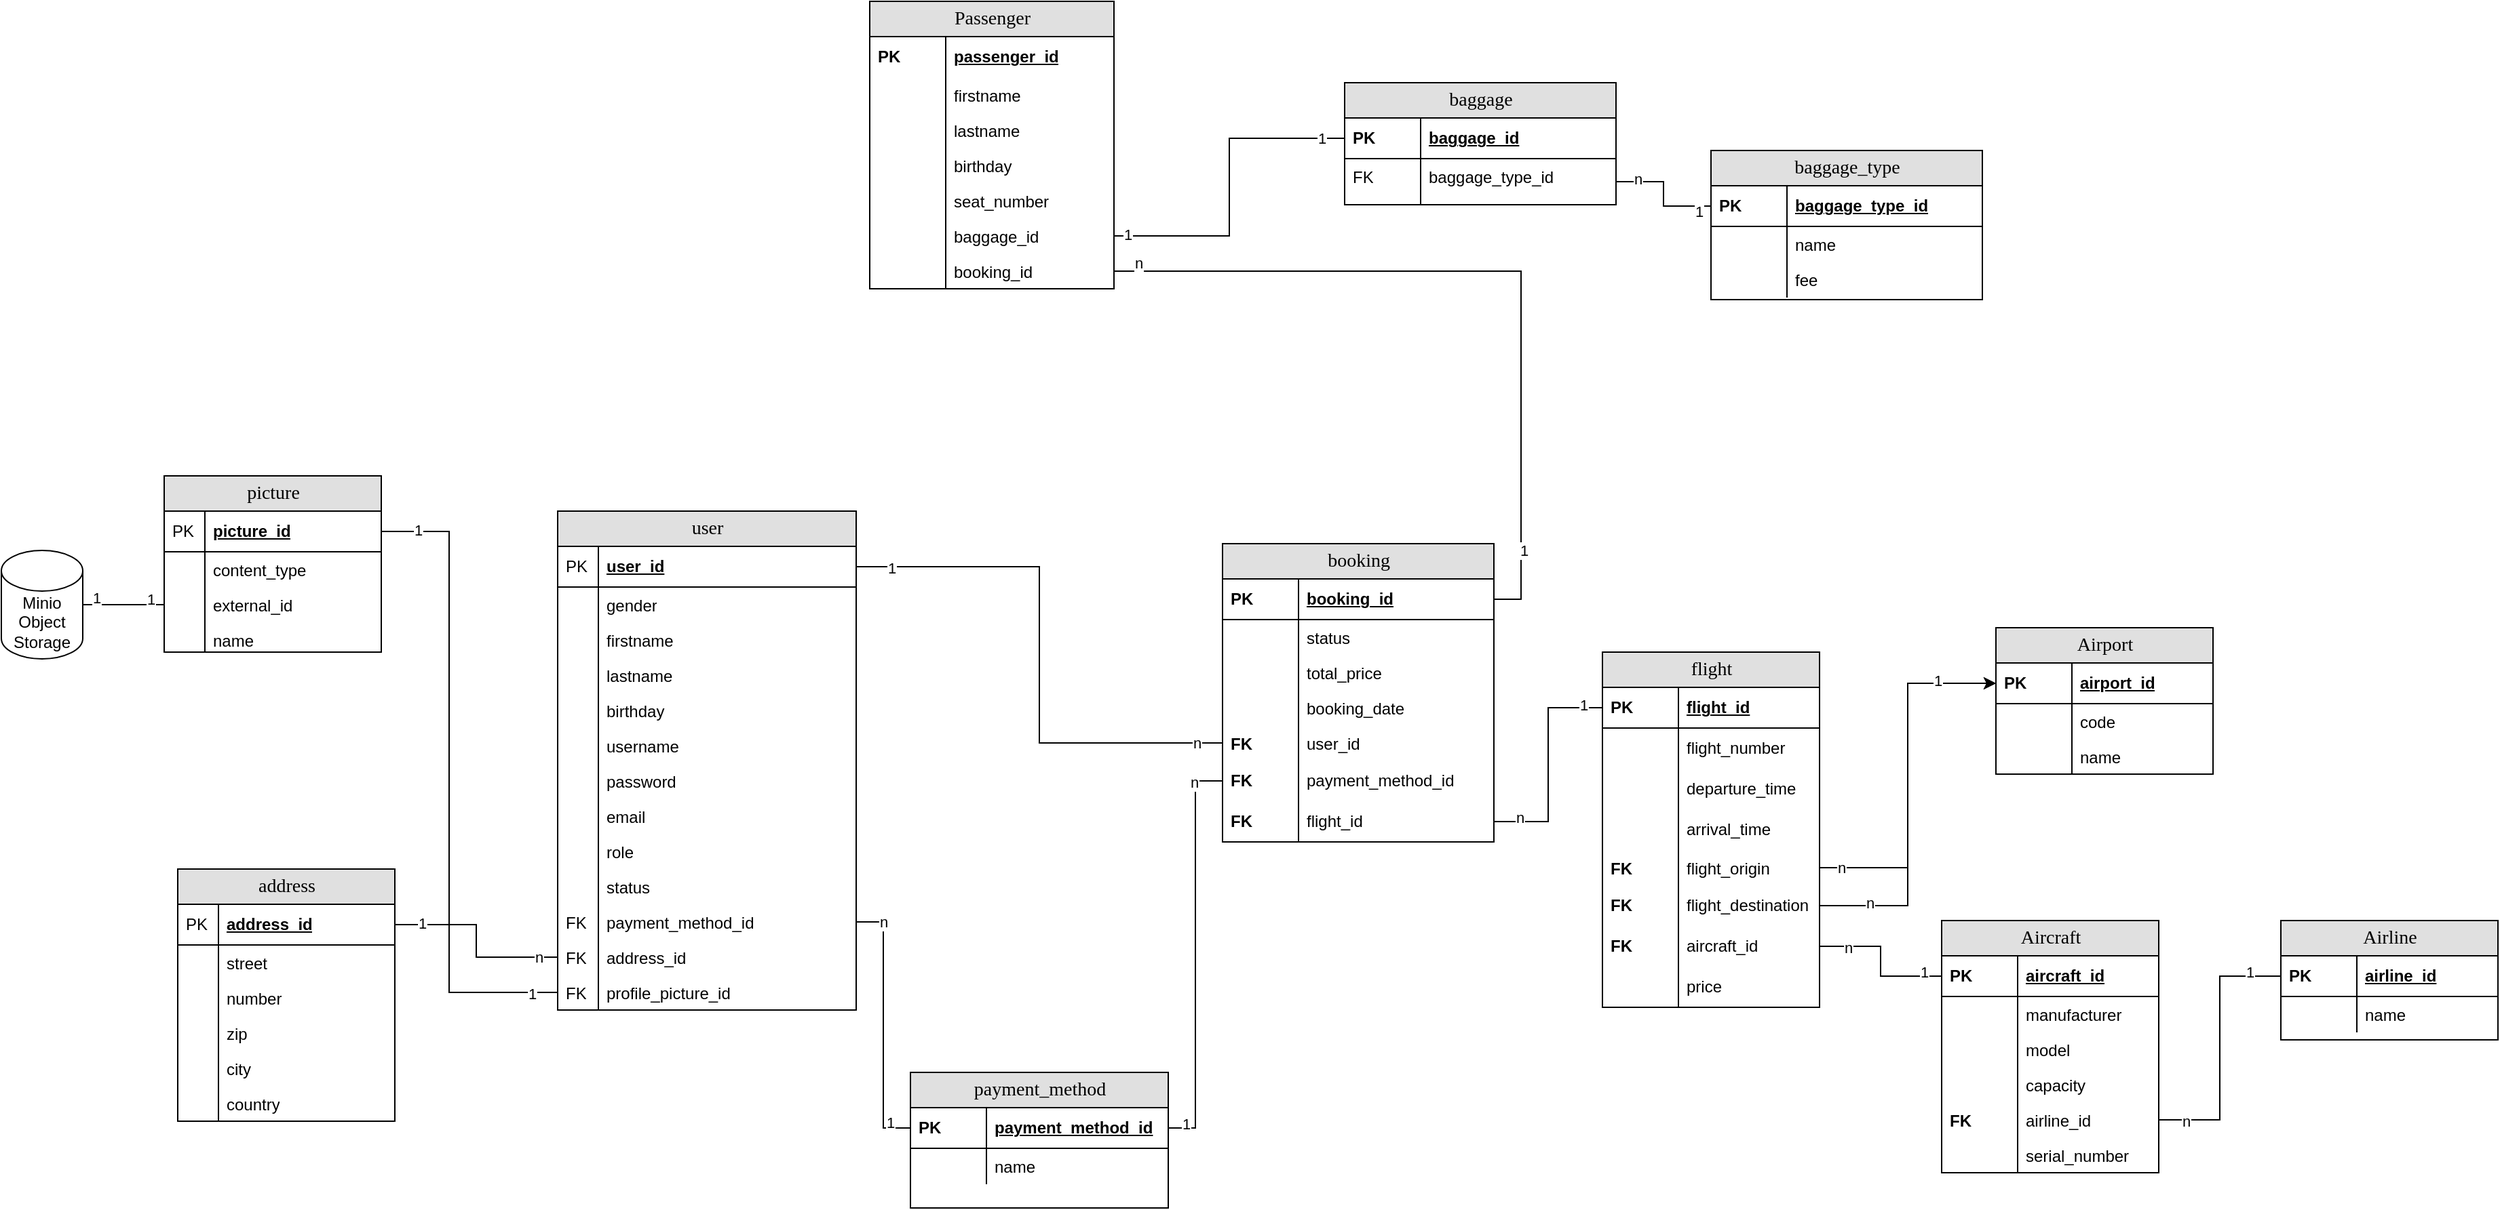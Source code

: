 <mxfile version="25.0.1">
  <diagram name="Page-1" id="3X5xe9rq5hHCWTX6ThUU">
    <mxGraphModel dx="1621" dy="2298" grid="1" gridSize="10" guides="1" tooltips="1" connect="1" arrows="1" fold="1" page="1" pageScale="1" pageWidth="827" pageHeight="1169" math="0" shadow="0">
      <root>
        <mxCell id="0" />
        <mxCell id="1" parent="0" />
        <mxCell id="WKol7qMnjXrewqIrSYWM-14" value="booking" style="swimlane;html=1;fontStyle=0;childLayout=stackLayout;horizontal=1;startSize=26;fillColor=#e0e0e0;horizontalStack=0;resizeParent=1;resizeLast=0;collapsible=1;marginBottom=0;swimlaneFillColor=#ffffff;align=center;rounded=0;shadow=0;comic=0;labelBackgroundColor=none;strokeWidth=1;fontFamily=Verdana;fontSize=14" parent="1" vertex="1">
          <mxGeometry x="500" y="380" width="200" height="220" as="geometry" />
        </mxCell>
        <mxCell id="WKol7qMnjXrewqIrSYWM-15" value="booking_id" style="shape=partialRectangle;top=0;left=0;right=0;bottom=1;html=1;align=left;verticalAlign=middle;fillColor=none;spacingLeft=60;spacingRight=4;whiteSpace=wrap;overflow=hidden;rotatable=0;points=[[0,0.5],[1,0.5]];portConstraint=eastwest;dropTarget=0;fontStyle=5;" parent="WKol7qMnjXrewqIrSYWM-14" vertex="1">
          <mxGeometry y="26" width="200" height="30" as="geometry" />
        </mxCell>
        <mxCell id="WKol7qMnjXrewqIrSYWM-16" value="PK" style="shape=partialRectangle;fontStyle=1;top=0;left=0;bottom=0;html=1;fillColor=none;align=left;verticalAlign=middle;spacingLeft=4;spacingRight=4;whiteSpace=wrap;overflow=hidden;rotatable=0;points=[];portConstraint=eastwest;part=1;" parent="WKol7qMnjXrewqIrSYWM-15" vertex="1" connectable="0">
          <mxGeometry width="56" height="30" as="geometry" />
        </mxCell>
        <mxCell id="WKol7qMnjXrewqIrSYWM-17" value="status" style="shape=partialRectangle;top=0;left=0;right=0;bottom=0;html=1;align=left;verticalAlign=top;fillColor=none;spacingLeft=60;spacingRight=4;whiteSpace=wrap;overflow=hidden;rotatable=0;points=[[0,0.5],[1,0.5]];portConstraint=eastwest;dropTarget=0;" parent="WKol7qMnjXrewqIrSYWM-14" vertex="1">
          <mxGeometry y="56" width="200" height="26" as="geometry" />
        </mxCell>
        <mxCell id="WKol7qMnjXrewqIrSYWM-18" value="" style="shape=partialRectangle;top=0;left=0;bottom=0;html=1;fillColor=none;align=left;verticalAlign=top;spacingLeft=4;spacingRight=4;whiteSpace=wrap;overflow=hidden;rotatable=0;points=[];portConstraint=eastwest;part=1;" parent="WKol7qMnjXrewqIrSYWM-17" vertex="1" connectable="0">
          <mxGeometry width="56" height="26" as="geometry" />
        </mxCell>
        <mxCell id="WKol7qMnjXrewqIrSYWM-19" value="total_price" style="shape=partialRectangle;top=0;left=0;right=0;bottom=0;html=1;align=left;verticalAlign=top;fillColor=none;spacingLeft=60;spacingRight=4;whiteSpace=wrap;overflow=hidden;rotatable=0;points=[[0,0.5],[1,0.5]];portConstraint=eastwest;dropTarget=0;" parent="WKol7qMnjXrewqIrSYWM-14" vertex="1">
          <mxGeometry y="82" width="200" height="26" as="geometry" />
        </mxCell>
        <mxCell id="WKol7qMnjXrewqIrSYWM-20" value="" style="shape=partialRectangle;top=0;left=0;bottom=0;html=1;fillColor=none;align=left;verticalAlign=top;spacingLeft=4;spacingRight=4;whiteSpace=wrap;overflow=hidden;rotatable=0;points=[];portConstraint=eastwest;part=1;" parent="WKol7qMnjXrewqIrSYWM-19" vertex="1" connectable="0">
          <mxGeometry width="56" height="26" as="geometry" />
        </mxCell>
        <mxCell id="WKol7qMnjXrewqIrSYWM-21" value="booking_date" style="shape=partialRectangle;top=0;left=0;right=0;bottom=0;html=1;align=left;verticalAlign=top;fillColor=none;spacingLeft=60;spacingRight=4;whiteSpace=wrap;overflow=hidden;rotatable=0;points=[[0,0.5],[1,0.5]];portConstraint=eastwest;dropTarget=0;" parent="WKol7qMnjXrewqIrSYWM-14" vertex="1">
          <mxGeometry y="108" width="200" height="26" as="geometry" />
        </mxCell>
        <mxCell id="WKol7qMnjXrewqIrSYWM-22" value="" style="shape=partialRectangle;top=0;left=0;bottom=0;html=1;fillColor=none;align=left;verticalAlign=top;spacingLeft=4;spacingRight=4;whiteSpace=wrap;overflow=hidden;rotatable=0;points=[];portConstraint=eastwest;part=1;" parent="WKol7qMnjXrewqIrSYWM-21" vertex="1" connectable="0">
          <mxGeometry width="56" height="26" as="geometry" />
        </mxCell>
        <mxCell id="pmjE3Es6hYPMbPF-tCot-108" value="user_id" style="shape=partialRectangle;top=0;left=0;right=0;bottom=0;html=1;align=left;verticalAlign=top;fillColor=none;spacingLeft=60;spacingRight=4;whiteSpace=wrap;overflow=hidden;rotatable=0;points=[[0,0.5],[1,0.5]];portConstraint=eastwest;dropTarget=0;" parent="WKol7qMnjXrewqIrSYWM-14" vertex="1">
          <mxGeometry y="134" width="200" height="26" as="geometry" />
        </mxCell>
        <mxCell id="pmjE3Es6hYPMbPF-tCot-109" value="&lt;b&gt;FK&lt;/b&gt;" style="shape=partialRectangle;top=0;left=0;bottom=0;html=1;fillColor=none;align=left;verticalAlign=top;spacingLeft=4;spacingRight=4;whiteSpace=wrap;overflow=hidden;rotatable=0;points=[];portConstraint=eastwest;part=1;" parent="pmjE3Es6hYPMbPF-tCot-108" vertex="1" connectable="0">
          <mxGeometry width="56" height="26" as="geometry" />
        </mxCell>
        <mxCell id="WKol7qMnjXrewqIrSYWM-25" value="payment_method_id" style="shape=partialRectangle;top=0;left=0;right=0;bottom=0;html=1;align=left;verticalAlign=middle;fillColor=none;spacingLeft=60;spacingRight=4;whiteSpace=wrap;overflow=hidden;rotatable=0;points=[[0,0.5],[1,0.5]];portConstraint=eastwest;dropTarget=0;fontStyle=0;" parent="WKol7qMnjXrewqIrSYWM-14" vertex="1">
          <mxGeometry y="160" width="200" height="30" as="geometry" />
        </mxCell>
        <mxCell id="WKol7qMnjXrewqIrSYWM-26" value="FK" style="shape=partialRectangle;fontStyle=1;top=0;left=0;bottom=0;html=1;fillColor=none;align=left;verticalAlign=middle;spacingLeft=4;spacingRight=4;whiteSpace=wrap;overflow=hidden;rotatable=0;points=[];portConstraint=eastwest;part=1;" parent="WKol7qMnjXrewqIrSYWM-25" vertex="1" connectable="0">
          <mxGeometry width="56" height="30" as="geometry" />
        </mxCell>
        <mxCell id="WKol7qMnjXrewqIrSYWM-27" value="flight_id" style="shape=partialRectangle;top=0;left=0;right=0;bottom=0;html=1;align=left;verticalAlign=middle;fillColor=none;spacingLeft=60;spacingRight=4;whiteSpace=wrap;overflow=hidden;rotatable=0;points=[[0,0.5],[1,0.5]];portConstraint=eastwest;dropTarget=0;fontStyle=0;" parent="WKol7qMnjXrewqIrSYWM-14" vertex="1">
          <mxGeometry y="190" width="200" height="30" as="geometry" />
        </mxCell>
        <mxCell id="WKol7qMnjXrewqIrSYWM-28" value="FK" style="shape=partialRectangle;fontStyle=1;top=0;left=0;bottom=0;html=1;fillColor=none;align=left;verticalAlign=middle;spacingLeft=4;spacingRight=4;whiteSpace=wrap;overflow=hidden;rotatable=0;points=[];portConstraint=eastwest;part=1;" parent="WKol7qMnjXrewqIrSYWM-27" vertex="1" connectable="0">
          <mxGeometry width="56" height="30" as="geometry" />
        </mxCell>
        <mxCell id="WKol7qMnjXrewqIrSYWM-29" value="flight" style="swimlane;html=1;fontStyle=0;childLayout=stackLayout;horizontal=1;startSize=26;fillColor=#e0e0e0;horizontalStack=0;resizeParent=1;resizeLast=0;collapsible=1;marginBottom=0;swimlaneFillColor=#ffffff;align=center;rounded=0;shadow=0;comic=0;labelBackgroundColor=none;strokeWidth=1;fontFamily=Verdana;fontSize=14" parent="1" vertex="1">
          <mxGeometry x="780" y="460" width="160" height="262" as="geometry" />
        </mxCell>
        <mxCell id="WKol7qMnjXrewqIrSYWM-30" value="&lt;span&gt;flight_id&lt;/span&gt;" style="shape=partialRectangle;top=0;left=0;right=0;bottom=1;html=1;align=left;verticalAlign=middle;fillColor=none;spacingLeft=60;spacingRight=4;whiteSpace=wrap;overflow=hidden;rotatable=0;points=[[0,0.5],[1,0.5]];portConstraint=eastwest;dropTarget=0;fontStyle=5;labelBorderColor=none;" parent="WKol7qMnjXrewqIrSYWM-29" vertex="1">
          <mxGeometry y="26" width="160" height="30" as="geometry" />
        </mxCell>
        <mxCell id="WKol7qMnjXrewqIrSYWM-31" value="PK" style="shape=partialRectangle;fontStyle=1;top=0;left=0;bottom=0;html=1;fillColor=none;align=left;verticalAlign=middle;spacingLeft=4;spacingRight=4;whiteSpace=wrap;overflow=hidden;rotatable=0;points=[];portConstraint=eastwest;part=1;" parent="WKol7qMnjXrewqIrSYWM-30" vertex="1" connectable="0">
          <mxGeometry width="56" height="30" as="geometry" />
        </mxCell>
        <mxCell id="pmjE3Es6hYPMbPF-tCot-90" value="flight_number" style="shape=partialRectangle;top=0;left=0;right=0;bottom=0;html=1;align=left;verticalAlign=middle;fillColor=none;spacingLeft=60;spacingRight=4;whiteSpace=wrap;overflow=hidden;rotatable=0;points=[[0,0.5],[1,0.5]];portConstraint=eastwest;dropTarget=0;fontStyle=0;" parent="WKol7qMnjXrewqIrSYWM-29" vertex="1">
          <mxGeometry y="56" width="160" height="30" as="geometry" />
        </mxCell>
        <mxCell id="pmjE3Es6hYPMbPF-tCot-91" value="" style="shape=partialRectangle;fontStyle=1;top=0;left=0;bottom=0;html=1;fillColor=none;align=left;verticalAlign=middle;spacingLeft=4;spacingRight=4;whiteSpace=wrap;overflow=hidden;rotatable=0;points=[];portConstraint=eastwest;part=1;" parent="pmjE3Es6hYPMbPF-tCot-90" vertex="1" connectable="0">
          <mxGeometry width="56" height="30" as="geometry" />
        </mxCell>
        <mxCell id="WKol7qMnjXrewqIrSYWM-36" value="departure_time" style="shape=partialRectangle;top=0;left=0;right=0;bottom=0;html=1;align=left;verticalAlign=middle;fillColor=none;spacingLeft=60;spacingRight=4;whiteSpace=wrap;overflow=hidden;rotatable=0;points=[[0,0.5],[1,0.5]];portConstraint=eastwest;dropTarget=0;fontStyle=0;" parent="WKol7qMnjXrewqIrSYWM-29" vertex="1">
          <mxGeometry y="86" width="160" height="30" as="geometry" />
        </mxCell>
        <mxCell id="WKol7qMnjXrewqIrSYWM-37" value="" style="shape=partialRectangle;fontStyle=1;top=0;left=0;bottom=0;html=1;fillColor=none;align=left;verticalAlign=middle;spacingLeft=4;spacingRight=4;whiteSpace=wrap;overflow=hidden;rotatable=0;points=[];portConstraint=eastwest;part=1;" parent="WKol7qMnjXrewqIrSYWM-36" vertex="1" connectable="0">
          <mxGeometry width="56" height="30" as="geometry" />
        </mxCell>
        <mxCell id="WKol7qMnjXrewqIrSYWM-38" value="&lt;span style=&quot;&quot;&gt;arrival_time&lt;/span&gt;" style="shape=partialRectangle;top=0;left=0;right=0;bottom=0;html=1;align=left;verticalAlign=middle;fillColor=none;spacingLeft=60;spacingRight=4;whiteSpace=wrap;overflow=hidden;rotatable=0;points=[[0,0.5],[1,0.5]];portConstraint=eastwest;dropTarget=0;fontStyle=0;" parent="WKol7qMnjXrewqIrSYWM-29" vertex="1">
          <mxGeometry y="116" width="160" height="30" as="geometry" />
        </mxCell>
        <mxCell id="WKol7qMnjXrewqIrSYWM-39" value="" style="shape=partialRectangle;fontStyle=1;top=0;left=0;bottom=0;html=1;fillColor=none;align=left;verticalAlign=middle;spacingLeft=4;spacingRight=4;whiteSpace=wrap;overflow=hidden;rotatable=0;points=[];portConstraint=eastwest;part=1;" parent="WKol7qMnjXrewqIrSYWM-38" vertex="1" connectable="0">
          <mxGeometry width="56" height="30" as="geometry" />
        </mxCell>
        <mxCell id="WKol7qMnjXrewqIrSYWM-32" value="flight_origin" style="shape=partialRectangle;top=0;left=0;right=0;bottom=0;html=1;align=left;verticalAlign=top;fillColor=none;spacingLeft=60;spacingRight=4;whiteSpace=wrap;overflow=hidden;rotatable=0;points=[[0,0.5],[1,0.5]];portConstraint=eastwest;dropTarget=0;fontStyle=0" parent="WKol7qMnjXrewqIrSYWM-29" vertex="1">
          <mxGeometry y="146" width="160" height="26" as="geometry" />
        </mxCell>
        <mxCell id="WKol7qMnjXrewqIrSYWM-33" value="&lt;b&gt;FK&lt;/b&gt;" style="shape=partialRectangle;top=0;left=0;bottom=0;html=1;fillColor=none;align=left;verticalAlign=top;spacingLeft=4;spacingRight=4;whiteSpace=wrap;overflow=hidden;rotatable=0;points=[];portConstraint=eastwest;part=1;" parent="WKol7qMnjXrewqIrSYWM-32" vertex="1" connectable="0">
          <mxGeometry width="56" height="26" as="geometry" />
        </mxCell>
        <mxCell id="WKol7qMnjXrewqIrSYWM-34" value="&lt;span style=&quot;&quot;&gt;flight_destination&lt;/span&gt;" style="shape=partialRectangle;top=0;left=0;right=0;bottom=0;html=1;align=left;verticalAlign=middle;fillColor=none;spacingLeft=60;spacingRight=4;whiteSpace=wrap;overflow=hidden;rotatable=0;points=[[0,0.5],[1,0.5]];portConstraint=eastwest;dropTarget=0;fontStyle=0;" parent="WKol7qMnjXrewqIrSYWM-29" vertex="1">
          <mxGeometry y="172" width="160" height="30" as="geometry" />
        </mxCell>
        <mxCell id="WKol7qMnjXrewqIrSYWM-35" value="FK" style="shape=partialRectangle;fontStyle=1;top=0;left=0;bottom=0;html=1;fillColor=none;align=left;verticalAlign=middle;spacingLeft=4;spacingRight=4;whiteSpace=wrap;overflow=hidden;rotatable=0;points=[];portConstraint=eastwest;part=1;" parent="WKol7qMnjXrewqIrSYWM-34" vertex="1" connectable="0">
          <mxGeometry width="56" height="30" as="geometry" />
        </mxCell>
        <mxCell id="WKol7qMnjXrewqIrSYWM-40" value="&lt;span style=&quot;&quot;&gt;aircraft_id&lt;/span&gt;" style="shape=partialRectangle;top=0;left=0;right=0;bottom=0;html=1;align=left;verticalAlign=middle;fillColor=none;spacingLeft=60;spacingRight=4;whiteSpace=wrap;overflow=hidden;rotatable=0;points=[[0,0.5],[1,0.5]];portConstraint=eastwest;dropTarget=0;fontStyle=0;" parent="WKol7qMnjXrewqIrSYWM-29" vertex="1">
          <mxGeometry y="202" width="160" height="30" as="geometry" />
        </mxCell>
        <mxCell id="WKol7qMnjXrewqIrSYWM-41" value="FK" style="shape=partialRectangle;fontStyle=1;top=0;left=0;bottom=0;html=1;fillColor=none;align=left;verticalAlign=middle;spacingLeft=4;spacingRight=4;whiteSpace=wrap;overflow=hidden;rotatable=0;points=[];portConstraint=eastwest;part=1;" parent="WKol7qMnjXrewqIrSYWM-40" vertex="1" connectable="0">
          <mxGeometry width="56" height="30" as="geometry" />
        </mxCell>
        <mxCell id="p-HescqsLr6GZwbOUjPO-1" value="price" style="shape=partialRectangle;top=0;left=0;right=0;bottom=0;html=1;align=left;verticalAlign=middle;fillColor=none;spacingLeft=60;spacingRight=4;whiteSpace=wrap;overflow=hidden;rotatable=0;points=[[0,0.5],[1,0.5]];portConstraint=eastwest;dropTarget=0;fontStyle=0;" vertex="1" parent="WKol7qMnjXrewqIrSYWM-29">
          <mxGeometry y="232" width="160" height="30" as="geometry" />
        </mxCell>
        <mxCell id="p-HescqsLr6GZwbOUjPO-2" value="" style="shape=partialRectangle;fontStyle=1;top=0;left=0;bottom=0;html=1;fillColor=none;align=left;verticalAlign=middle;spacingLeft=4;spacingRight=4;whiteSpace=wrap;overflow=hidden;rotatable=0;points=[];portConstraint=eastwest;part=1;" vertex="1" connectable="0" parent="p-HescqsLr6GZwbOUjPO-1">
          <mxGeometry width="56" height="30" as="geometry" />
        </mxCell>
        <mxCell id="WKol7qMnjXrewqIrSYWM-42" value="user" style="swimlane;html=1;fontStyle=0;childLayout=stackLayout;horizontal=1;startSize=26;fillColor=#e0e0e0;horizontalStack=0;resizeParent=1;resizeLast=0;collapsible=1;marginBottom=0;swimlaneFillColor=#ffffff;align=center;rounded=0;shadow=0;comic=0;labelBackgroundColor=none;strokeWidth=1;fontFamily=Verdana;fontSize=14" parent="1" vertex="1">
          <mxGeometry x="10" y="356" width="220" height="368" as="geometry" />
        </mxCell>
        <mxCell id="WKol7qMnjXrewqIrSYWM-43" value="user_id" style="shape=partialRectangle;top=0;left=0;right=0;bottom=1;html=1;align=left;verticalAlign=middle;fillColor=none;spacingLeft=34;spacingRight=4;whiteSpace=wrap;overflow=hidden;rotatable=0;points=[[0,0.5],[1,0.5]];portConstraint=eastwest;dropTarget=0;fontStyle=5;" parent="WKol7qMnjXrewqIrSYWM-42" vertex="1">
          <mxGeometry y="26" width="220" height="30" as="geometry" />
        </mxCell>
        <mxCell id="WKol7qMnjXrewqIrSYWM-44" value="PK" style="shape=partialRectangle;top=0;left=0;bottom=0;html=1;fillColor=none;align=left;verticalAlign=middle;spacingLeft=4;spacingRight=4;whiteSpace=wrap;overflow=hidden;rotatable=0;points=[];portConstraint=eastwest;part=1;" parent="WKol7qMnjXrewqIrSYWM-43" vertex="1" connectable="0">
          <mxGeometry width="30" height="30" as="geometry" />
        </mxCell>
        <mxCell id="WKol7qMnjXrewqIrSYWM-45" value="gender&lt;div&gt;&lt;br&gt;&lt;/div&gt;&lt;div&gt;&lt;br&gt;&lt;/div&gt;" style="shape=partialRectangle;top=0;left=0;right=0;bottom=0;html=1;align=left;verticalAlign=top;fillColor=none;spacingLeft=34;spacingRight=4;whiteSpace=wrap;overflow=hidden;rotatable=0;points=[[0,0.5],[1,0.5]];portConstraint=eastwest;dropTarget=0;" parent="WKol7qMnjXrewqIrSYWM-42" vertex="1">
          <mxGeometry y="56" width="220" height="26" as="geometry" />
        </mxCell>
        <mxCell id="WKol7qMnjXrewqIrSYWM-46" value="" style="shape=partialRectangle;top=0;left=0;bottom=0;html=1;fillColor=none;align=left;verticalAlign=top;spacingLeft=4;spacingRight=4;whiteSpace=wrap;overflow=hidden;rotatable=0;points=[];portConstraint=eastwest;part=1;" parent="WKol7qMnjXrewqIrSYWM-45" vertex="1" connectable="0">
          <mxGeometry width="30" height="26" as="geometry" />
        </mxCell>
        <mxCell id="WKol7qMnjXrewqIrSYWM-47" value="firstname" style="shape=partialRectangle;top=0;left=0;right=0;bottom=0;html=1;align=left;verticalAlign=top;fillColor=none;spacingLeft=34;spacingRight=4;whiteSpace=wrap;overflow=hidden;rotatable=0;points=[[0,0.5],[1,0.5]];portConstraint=eastwest;dropTarget=0;" parent="WKol7qMnjXrewqIrSYWM-42" vertex="1">
          <mxGeometry y="82" width="220" height="26" as="geometry" />
        </mxCell>
        <mxCell id="WKol7qMnjXrewqIrSYWM-48" value="" style="shape=partialRectangle;top=0;left=0;bottom=0;html=1;fillColor=none;align=left;verticalAlign=top;spacingLeft=4;spacingRight=4;whiteSpace=wrap;overflow=hidden;rotatable=0;points=[];portConstraint=eastwest;part=1;" parent="WKol7qMnjXrewqIrSYWM-47" vertex="1" connectable="0">
          <mxGeometry width="30" height="26" as="geometry" />
        </mxCell>
        <mxCell id="WKol7qMnjXrewqIrSYWM-49" value="lastname" style="shape=partialRectangle;top=0;left=0;right=0;bottom=0;html=1;align=left;verticalAlign=top;fillColor=none;spacingLeft=34;spacingRight=4;whiteSpace=wrap;overflow=hidden;rotatable=0;points=[[0,0.5],[1,0.5]];portConstraint=eastwest;dropTarget=0;" parent="WKol7qMnjXrewqIrSYWM-42" vertex="1">
          <mxGeometry y="108" width="220" height="26" as="geometry" />
        </mxCell>
        <mxCell id="WKol7qMnjXrewqIrSYWM-50" value="" style="shape=partialRectangle;top=0;left=0;bottom=0;html=1;fillColor=none;align=left;verticalAlign=top;spacingLeft=4;spacingRight=4;whiteSpace=wrap;overflow=hidden;rotatable=0;points=[];portConstraint=eastwest;part=1;" parent="WKol7qMnjXrewqIrSYWM-49" vertex="1" connectable="0">
          <mxGeometry width="30" height="26" as="geometry" />
        </mxCell>
        <mxCell id="pmjE3Es6hYPMbPF-tCot-103" value="birthday" style="shape=partialRectangle;top=0;left=0;right=0;bottom=0;html=1;align=left;verticalAlign=top;fillColor=none;spacingLeft=34;spacingRight=4;whiteSpace=wrap;overflow=hidden;rotatable=0;points=[[0,0.5],[1,0.5]];portConstraint=eastwest;dropTarget=0;fontStyle=0" parent="WKol7qMnjXrewqIrSYWM-42" vertex="1">
          <mxGeometry y="134" width="220" height="26" as="geometry" />
        </mxCell>
        <mxCell id="pmjE3Es6hYPMbPF-tCot-104" value="" style="shape=partialRectangle;top=0;left=0;bottom=0;html=1;fillColor=none;align=left;verticalAlign=top;spacingLeft=4;spacingRight=4;whiteSpace=wrap;overflow=hidden;rotatable=0;points=[];portConstraint=eastwest;part=1;" parent="pmjE3Es6hYPMbPF-tCot-103" vertex="1" connectable="0">
          <mxGeometry width="30" height="26" as="geometry" />
        </mxCell>
        <mxCell id="WKol7qMnjXrewqIrSYWM-51" value="username" style="shape=partialRectangle;top=0;left=0;right=0;bottom=0;html=1;align=left;verticalAlign=top;fillColor=none;spacingLeft=34;spacingRight=4;whiteSpace=wrap;overflow=hidden;rotatable=0;points=[[0,0.5],[1,0.5]];portConstraint=eastwest;dropTarget=0;" parent="WKol7qMnjXrewqIrSYWM-42" vertex="1">
          <mxGeometry y="160" width="220" height="26" as="geometry" />
        </mxCell>
        <mxCell id="WKol7qMnjXrewqIrSYWM-52" value="" style="shape=partialRectangle;top=0;left=0;bottom=0;html=1;fillColor=none;align=left;verticalAlign=top;spacingLeft=4;spacingRight=4;whiteSpace=wrap;overflow=hidden;rotatable=0;points=[];portConstraint=eastwest;part=1;" parent="WKol7qMnjXrewqIrSYWM-51" vertex="1" connectable="0">
          <mxGeometry width="30" height="26" as="geometry" />
        </mxCell>
        <mxCell id="WKol7qMnjXrewqIrSYWM-53" value="password" style="shape=partialRectangle;top=0;left=0;right=0;bottom=0;html=1;align=left;verticalAlign=top;fillColor=none;spacingLeft=34;spacingRight=4;whiteSpace=wrap;overflow=hidden;rotatable=0;points=[[0,0.5],[1,0.5]];portConstraint=eastwest;dropTarget=0;" parent="WKol7qMnjXrewqIrSYWM-42" vertex="1">
          <mxGeometry y="186" width="220" height="26" as="geometry" />
        </mxCell>
        <mxCell id="WKol7qMnjXrewqIrSYWM-54" value="" style="shape=partialRectangle;top=0;left=0;bottom=0;html=1;fillColor=none;align=left;verticalAlign=top;spacingLeft=4;spacingRight=4;whiteSpace=wrap;overflow=hidden;rotatable=0;points=[];portConstraint=eastwest;part=1;" parent="WKol7qMnjXrewqIrSYWM-53" vertex="1" connectable="0">
          <mxGeometry width="30" height="26" as="geometry" />
        </mxCell>
        <mxCell id="WKol7qMnjXrewqIrSYWM-55" value="email" style="shape=partialRectangle;top=0;left=0;right=0;bottom=0;html=1;align=left;verticalAlign=top;fillColor=none;spacingLeft=34;spacingRight=4;whiteSpace=wrap;overflow=hidden;rotatable=0;points=[[0,0.5],[1,0.5]];portConstraint=eastwest;dropTarget=0;" parent="WKol7qMnjXrewqIrSYWM-42" vertex="1">
          <mxGeometry y="212" width="220" height="26" as="geometry" />
        </mxCell>
        <mxCell id="WKol7qMnjXrewqIrSYWM-56" value="" style="shape=partialRectangle;top=0;left=0;bottom=0;html=1;fillColor=none;align=left;verticalAlign=top;spacingLeft=4;spacingRight=4;whiteSpace=wrap;overflow=hidden;rotatable=0;points=[];portConstraint=eastwest;part=1;" parent="WKol7qMnjXrewqIrSYWM-55" vertex="1" connectable="0">
          <mxGeometry width="30" height="26" as="geometry" />
        </mxCell>
        <mxCell id="WKol7qMnjXrewqIrSYWM-57" value="role" style="shape=partialRectangle;top=0;left=0;right=0;bottom=0;html=1;align=left;verticalAlign=top;fillColor=none;spacingLeft=34;spacingRight=4;whiteSpace=wrap;overflow=hidden;rotatable=0;points=[[0,0.5],[1,0.5]];portConstraint=eastwest;dropTarget=0;" parent="WKol7qMnjXrewqIrSYWM-42" vertex="1">
          <mxGeometry y="238" width="220" height="26" as="geometry" />
        </mxCell>
        <mxCell id="WKol7qMnjXrewqIrSYWM-58" value="" style="shape=partialRectangle;top=0;left=0;bottom=0;html=1;fillColor=none;align=left;verticalAlign=top;spacingLeft=4;spacingRight=4;whiteSpace=wrap;overflow=hidden;rotatable=0;points=[];portConstraint=eastwest;part=1;" parent="WKol7qMnjXrewqIrSYWM-57" vertex="1" connectable="0">
          <mxGeometry width="30" height="26" as="geometry" />
        </mxCell>
        <mxCell id="WKol7qMnjXrewqIrSYWM-59" value="status" style="shape=partialRectangle;top=0;left=0;right=0;bottom=0;html=1;align=left;verticalAlign=top;fillColor=none;spacingLeft=34;spacingRight=4;whiteSpace=wrap;overflow=hidden;rotatable=0;points=[[0,0.5],[1,0.5]];portConstraint=eastwest;dropTarget=0;" parent="WKol7qMnjXrewqIrSYWM-42" vertex="1">
          <mxGeometry y="264" width="220" height="26" as="geometry" />
        </mxCell>
        <mxCell id="WKol7qMnjXrewqIrSYWM-60" value="" style="shape=partialRectangle;top=0;left=0;bottom=0;html=1;fillColor=none;align=left;verticalAlign=top;spacingLeft=4;spacingRight=4;whiteSpace=wrap;overflow=hidden;rotatable=0;points=[];portConstraint=eastwest;part=1;" parent="WKol7qMnjXrewqIrSYWM-59" vertex="1" connectable="0">
          <mxGeometry width="30" height="26" as="geometry" />
        </mxCell>
        <mxCell id="WKol7qMnjXrewqIrSYWM-61" value="payment_method_id" style="shape=partialRectangle;top=0;left=0;right=0;bottom=0;html=1;align=left;verticalAlign=top;fillColor=none;spacingLeft=34;spacingRight=4;whiteSpace=wrap;overflow=hidden;rotatable=0;points=[[0,0.5],[1,0.5]];portConstraint=eastwest;dropTarget=0;fontStyle=0" parent="WKol7qMnjXrewqIrSYWM-42" vertex="1">
          <mxGeometry y="290" width="220" height="26" as="geometry" />
        </mxCell>
        <mxCell id="WKol7qMnjXrewqIrSYWM-62" value="FK" style="shape=partialRectangle;top=0;left=0;bottom=0;html=1;fillColor=none;align=left;verticalAlign=top;spacingLeft=4;spacingRight=4;whiteSpace=wrap;overflow=hidden;rotatable=0;points=[];portConstraint=eastwest;part=1;" parent="WKol7qMnjXrewqIrSYWM-61" vertex="1" connectable="0">
          <mxGeometry width="30" height="26" as="geometry" />
        </mxCell>
        <mxCell id="WKol7qMnjXrewqIrSYWM-63" value="address_id" style="shape=partialRectangle;top=0;left=0;right=0;bottom=0;html=1;align=left;verticalAlign=top;fillColor=none;spacingLeft=34;spacingRight=4;whiteSpace=wrap;overflow=hidden;rotatable=0;points=[[0,0.5],[1,0.5]];portConstraint=eastwest;dropTarget=0;fontStyle=0" parent="WKol7qMnjXrewqIrSYWM-42" vertex="1">
          <mxGeometry y="316" width="220" height="26" as="geometry" />
        </mxCell>
        <mxCell id="WKol7qMnjXrewqIrSYWM-64" value="FK" style="shape=partialRectangle;top=0;left=0;bottom=0;html=1;fillColor=none;align=left;verticalAlign=top;spacingLeft=4;spacingRight=4;whiteSpace=wrap;overflow=hidden;rotatable=0;points=[];portConstraint=eastwest;part=1;" parent="WKol7qMnjXrewqIrSYWM-63" vertex="1" connectable="0">
          <mxGeometry width="30" height="26" as="geometry" />
        </mxCell>
        <mxCell id="NOb-VEGImlLDCIxMpsh1-1" value="profile_picture_id" style="shape=partialRectangle;top=0;left=0;right=0;bottom=0;html=1;align=left;verticalAlign=top;fillColor=none;spacingLeft=34;spacingRight=4;whiteSpace=wrap;overflow=hidden;rotatable=0;points=[[0,0.5],[1,0.5]];portConstraint=eastwest;dropTarget=0;fontStyle=0" parent="WKol7qMnjXrewqIrSYWM-42" vertex="1">
          <mxGeometry y="342" width="220" height="26" as="geometry" />
        </mxCell>
        <mxCell id="NOb-VEGImlLDCIxMpsh1-2" value="FK" style="shape=partialRectangle;top=0;left=0;bottom=0;html=1;fillColor=none;align=left;verticalAlign=top;spacingLeft=4;spacingRight=4;whiteSpace=wrap;overflow=hidden;rotatable=0;points=[];portConstraint=eastwest;part=1;" parent="NOb-VEGImlLDCIxMpsh1-1" vertex="1" connectable="0">
          <mxGeometry width="30" height="26" as="geometry" />
        </mxCell>
        <mxCell id="WKol7qMnjXrewqIrSYWM-67" value="address" style="swimlane;html=1;fontStyle=0;childLayout=stackLayout;horizontal=1;startSize=26;fillColor=#e0e0e0;horizontalStack=0;resizeParent=1;resizeLast=0;collapsible=1;marginBottom=0;swimlaneFillColor=#ffffff;align=center;rounded=0;shadow=0;comic=0;labelBackgroundColor=none;strokeWidth=1;fontFamily=Verdana;fontSize=14" parent="1" vertex="1">
          <mxGeometry x="-270" y="620" width="160" height="186" as="geometry" />
        </mxCell>
        <mxCell id="WKol7qMnjXrewqIrSYWM-68" value="address_id" style="shape=partialRectangle;top=0;left=0;right=0;bottom=1;html=1;align=left;verticalAlign=middle;fillColor=none;spacingLeft=34;spacingRight=4;whiteSpace=wrap;overflow=hidden;rotatable=0;points=[[0,0.5],[1,0.5]];portConstraint=eastwest;dropTarget=0;fontStyle=5;" parent="WKol7qMnjXrewqIrSYWM-67" vertex="1">
          <mxGeometry y="26" width="160" height="30" as="geometry" />
        </mxCell>
        <mxCell id="WKol7qMnjXrewqIrSYWM-69" value="PK" style="shape=partialRectangle;top=0;left=0;bottom=0;html=1;fillColor=none;align=left;verticalAlign=middle;spacingLeft=4;spacingRight=4;whiteSpace=wrap;overflow=hidden;rotatable=0;points=[];portConstraint=eastwest;part=1;" parent="WKol7qMnjXrewqIrSYWM-68" vertex="1" connectable="0">
          <mxGeometry width="30" height="30" as="geometry" />
        </mxCell>
        <mxCell id="WKol7qMnjXrewqIrSYWM-70" value="street" style="shape=partialRectangle;top=0;left=0;right=0;bottom=0;html=1;align=left;verticalAlign=top;fillColor=none;spacingLeft=34;spacingRight=4;whiteSpace=wrap;overflow=hidden;rotatable=0;points=[[0,0.5],[1,0.5]];portConstraint=eastwest;dropTarget=0;" parent="WKol7qMnjXrewqIrSYWM-67" vertex="1">
          <mxGeometry y="56" width="160" height="26" as="geometry" />
        </mxCell>
        <mxCell id="WKol7qMnjXrewqIrSYWM-71" value="" style="shape=partialRectangle;top=0;left=0;bottom=0;html=1;fillColor=none;align=left;verticalAlign=top;spacingLeft=4;spacingRight=4;whiteSpace=wrap;overflow=hidden;rotatable=0;points=[];portConstraint=eastwest;part=1;" parent="WKol7qMnjXrewqIrSYWM-70" vertex="1" connectable="0">
          <mxGeometry width="30" height="26" as="geometry" />
        </mxCell>
        <mxCell id="cJcDF7a5NrbKr17RsjcJ-3" value="number" style="shape=partialRectangle;top=0;left=0;right=0;bottom=0;html=1;align=left;verticalAlign=top;fillColor=none;spacingLeft=34;spacingRight=4;whiteSpace=wrap;overflow=hidden;rotatable=0;points=[[0,0.5],[1,0.5]];portConstraint=eastwest;dropTarget=0;" parent="WKol7qMnjXrewqIrSYWM-67" vertex="1">
          <mxGeometry y="82" width="160" height="26" as="geometry" />
        </mxCell>
        <mxCell id="cJcDF7a5NrbKr17RsjcJ-4" value="" style="shape=partialRectangle;top=0;left=0;bottom=0;html=1;fillColor=none;align=left;verticalAlign=top;spacingLeft=4;spacingRight=4;whiteSpace=wrap;overflow=hidden;rotatable=0;points=[];portConstraint=eastwest;part=1;" parent="cJcDF7a5NrbKr17RsjcJ-3" vertex="1" connectable="0">
          <mxGeometry width="30" height="26" as="geometry" />
        </mxCell>
        <mxCell id="WKol7qMnjXrewqIrSYWM-72" value="zip" style="shape=partialRectangle;top=0;left=0;right=0;bottom=0;html=1;align=left;verticalAlign=top;fillColor=none;spacingLeft=34;spacingRight=4;whiteSpace=wrap;overflow=hidden;rotatable=0;points=[[0,0.5],[1,0.5]];portConstraint=eastwest;dropTarget=0;" parent="WKol7qMnjXrewqIrSYWM-67" vertex="1">
          <mxGeometry y="108" width="160" height="26" as="geometry" />
        </mxCell>
        <mxCell id="WKol7qMnjXrewqIrSYWM-73" value="" style="shape=partialRectangle;top=0;left=0;bottom=0;html=1;fillColor=none;align=left;verticalAlign=top;spacingLeft=4;spacingRight=4;whiteSpace=wrap;overflow=hidden;rotatable=0;points=[];portConstraint=eastwest;part=1;" parent="WKol7qMnjXrewqIrSYWM-72" vertex="1" connectable="0">
          <mxGeometry width="30" height="26" as="geometry" />
        </mxCell>
        <mxCell id="WKol7qMnjXrewqIrSYWM-74" value="city" style="shape=partialRectangle;top=0;left=0;right=0;bottom=0;html=1;align=left;verticalAlign=top;fillColor=none;spacingLeft=34;spacingRight=4;whiteSpace=wrap;overflow=hidden;rotatable=0;points=[[0,0.5],[1,0.5]];portConstraint=eastwest;dropTarget=0;" parent="WKol7qMnjXrewqIrSYWM-67" vertex="1">
          <mxGeometry y="134" width="160" height="26" as="geometry" />
        </mxCell>
        <mxCell id="WKol7qMnjXrewqIrSYWM-75" value="" style="shape=partialRectangle;top=0;left=0;bottom=0;html=1;fillColor=none;align=left;verticalAlign=top;spacingLeft=4;spacingRight=4;whiteSpace=wrap;overflow=hidden;rotatable=0;points=[];portConstraint=eastwest;part=1;" parent="WKol7qMnjXrewqIrSYWM-74" vertex="1" connectable="0">
          <mxGeometry width="30" height="26" as="geometry" />
        </mxCell>
        <mxCell id="vC5ICXGKQEEedqy900Zl-3" value="country" style="shape=partialRectangle;top=0;left=0;right=0;bottom=0;html=1;align=left;verticalAlign=top;fillColor=none;spacingLeft=34;spacingRight=4;whiteSpace=wrap;overflow=hidden;rotatable=0;points=[[0,0.5],[1,0.5]];portConstraint=eastwest;dropTarget=0;" parent="WKol7qMnjXrewqIrSYWM-67" vertex="1">
          <mxGeometry y="160" width="160" height="26" as="geometry" />
        </mxCell>
        <mxCell id="vC5ICXGKQEEedqy900Zl-4" value="" style="shape=partialRectangle;top=0;left=0;bottom=0;html=1;fillColor=none;align=left;verticalAlign=top;spacingLeft=4;spacingRight=4;whiteSpace=wrap;overflow=hidden;rotatable=0;points=[];portConstraint=eastwest;part=1;" parent="vC5ICXGKQEEedqy900Zl-3" vertex="1" connectable="0">
          <mxGeometry width="30" height="26" as="geometry" />
        </mxCell>
        <mxCell id="WKol7qMnjXrewqIrSYWM-82" style="edgeStyle=orthogonalEdgeStyle;rounded=0;orthogonalLoop=1;jettySize=auto;html=1;exitX=1;exitY=0.5;exitDx=0;exitDy=0;entryX=0;entryY=0.5;entryDx=0;entryDy=0;endArrow=none;endFill=0;" parent="1" source="WKol7qMnjXrewqIrSYWM-27" target="WKol7qMnjXrewqIrSYWM-30" edge="1">
          <mxGeometry relative="1" as="geometry" />
        </mxCell>
        <mxCell id="WKol7qMnjXrewqIrSYWM-175" value="n" style="edgeLabel;html=1;align=center;verticalAlign=middle;resizable=0;points=[];" parent="WKol7qMnjXrewqIrSYWM-82" vertex="1" connectable="0">
          <mxGeometry x="-0.774" y="3" relative="1" as="geometry">
            <mxPoint as="offset" />
          </mxGeometry>
        </mxCell>
        <mxCell id="WKol7qMnjXrewqIrSYWM-176" value="1" style="edgeLabel;html=1;align=center;verticalAlign=middle;resizable=0;points=[];" parent="WKol7qMnjXrewqIrSYWM-82" vertex="1" connectable="0">
          <mxGeometry x="0.821" y="2" relative="1" as="geometry">
            <mxPoint as="offset" />
          </mxGeometry>
        </mxCell>
        <mxCell id="WKol7qMnjXrewqIrSYWM-87" value="Passenger" style="swimlane;html=1;fontStyle=0;childLayout=stackLayout;horizontal=1;startSize=26;fillColor=#e0e0e0;horizontalStack=0;resizeParent=1;resizeLast=0;collapsible=1;marginBottom=0;swimlaneFillColor=#ffffff;align=center;rounded=0;shadow=0;comic=0;labelBackgroundColor=none;strokeWidth=1;fontFamily=Verdana;fontSize=14" parent="1" vertex="1">
          <mxGeometry x="240" y="-20" width="180" height="212" as="geometry" />
        </mxCell>
        <mxCell id="WKol7qMnjXrewqIrSYWM-88" value="passenger_id" style="shape=partialRectangle;top=0;left=0;right=0;bottom=0;html=1;align=left;verticalAlign=middle;fillColor=none;spacingLeft=60;spacingRight=4;whiteSpace=wrap;overflow=hidden;rotatable=0;points=[[0,0.5],[1,0.5]];portConstraint=eastwest;dropTarget=0;fontStyle=5;" parent="WKol7qMnjXrewqIrSYWM-87" vertex="1">
          <mxGeometry y="26" width="180" height="30" as="geometry" />
        </mxCell>
        <mxCell id="WKol7qMnjXrewqIrSYWM-89" value="PK" style="shape=partialRectangle;fontStyle=1;top=0;left=0;bottom=0;html=1;fillColor=none;align=left;verticalAlign=middle;spacingLeft=4;spacingRight=4;whiteSpace=wrap;overflow=hidden;rotatable=0;points=[];portConstraint=eastwest;part=1;" parent="WKol7qMnjXrewqIrSYWM-88" vertex="1" connectable="0">
          <mxGeometry width="56" height="30" as="geometry" />
        </mxCell>
        <mxCell id="pmjE3Es6hYPMbPF-tCot-11" value="firstname" style="shape=partialRectangle;top=0;left=0;right=0;bottom=0;html=1;align=left;verticalAlign=top;fillColor=none;spacingLeft=60;spacingRight=4;whiteSpace=wrap;overflow=hidden;rotatable=0;points=[[0,0.5],[1,0.5]];portConstraint=eastwest;dropTarget=0;" parent="WKol7qMnjXrewqIrSYWM-87" vertex="1">
          <mxGeometry y="56" width="180" height="26" as="geometry" />
        </mxCell>
        <mxCell id="pmjE3Es6hYPMbPF-tCot-12" value="" style="shape=partialRectangle;top=0;left=0;bottom=0;html=1;fillColor=none;align=left;verticalAlign=top;spacingLeft=4;spacingRight=4;whiteSpace=wrap;overflow=hidden;rotatable=0;points=[];portConstraint=eastwest;part=1;" parent="pmjE3Es6hYPMbPF-tCot-11" vertex="1" connectable="0">
          <mxGeometry width="56" height="26" as="geometry" />
        </mxCell>
        <mxCell id="pmjE3Es6hYPMbPF-tCot-13" value="lastname" style="shape=partialRectangle;top=0;left=0;right=0;bottom=0;html=1;align=left;verticalAlign=top;fillColor=none;spacingLeft=60;spacingRight=4;whiteSpace=wrap;overflow=hidden;rotatable=0;points=[[0,0.5],[1,0.5]];portConstraint=eastwest;dropTarget=0;" parent="WKol7qMnjXrewqIrSYWM-87" vertex="1">
          <mxGeometry y="82" width="180" height="26" as="geometry" />
        </mxCell>
        <mxCell id="pmjE3Es6hYPMbPF-tCot-14" value="" style="shape=partialRectangle;top=0;left=0;bottom=0;html=1;fillColor=none;align=left;verticalAlign=top;spacingLeft=4;spacingRight=4;whiteSpace=wrap;overflow=hidden;rotatable=0;points=[];portConstraint=eastwest;part=1;" parent="pmjE3Es6hYPMbPF-tCot-13" vertex="1" connectable="0">
          <mxGeometry width="56" height="26" as="geometry" />
        </mxCell>
        <mxCell id="pmjE3Es6hYPMbPF-tCot-15" value="birthday" style="shape=partialRectangle;top=0;left=0;right=0;bottom=0;html=1;align=left;verticalAlign=top;fillColor=none;spacingLeft=60;spacingRight=4;whiteSpace=wrap;overflow=hidden;rotatable=0;points=[[0,0.5],[1,0.5]];portConstraint=eastwest;dropTarget=0;" parent="WKol7qMnjXrewqIrSYWM-87" vertex="1">
          <mxGeometry y="108" width="180" height="26" as="geometry" />
        </mxCell>
        <mxCell id="pmjE3Es6hYPMbPF-tCot-16" value="" style="shape=partialRectangle;top=0;left=0;bottom=0;html=1;fillColor=none;align=left;verticalAlign=top;spacingLeft=4;spacingRight=4;whiteSpace=wrap;overflow=hidden;rotatable=0;points=[];portConstraint=eastwest;part=1;" parent="pmjE3Es6hYPMbPF-tCot-15" vertex="1" connectable="0">
          <mxGeometry width="56" height="26" as="geometry" />
        </mxCell>
        <mxCell id="pmjE3Es6hYPMbPF-tCot-47" value="seat_number" style="shape=partialRectangle;top=0;left=0;right=0;bottom=0;html=1;align=left;verticalAlign=top;fillColor=none;spacingLeft=60;spacingRight=4;whiteSpace=wrap;overflow=hidden;rotatable=0;points=[[0,0.5],[1,0.5]];portConstraint=eastwest;dropTarget=0;" parent="WKol7qMnjXrewqIrSYWM-87" vertex="1">
          <mxGeometry y="134" width="180" height="26" as="geometry" />
        </mxCell>
        <mxCell id="pmjE3Es6hYPMbPF-tCot-48" value="" style="shape=partialRectangle;top=0;left=0;bottom=0;html=1;fillColor=none;align=left;verticalAlign=top;spacingLeft=4;spacingRight=4;whiteSpace=wrap;overflow=hidden;rotatable=0;points=[];portConstraint=eastwest;part=1;" parent="pmjE3Es6hYPMbPF-tCot-47" vertex="1" connectable="0">
          <mxGeometry width="56" height="26" as="geometry" />
        </mxCell>
        <mxCell id="pmjE3Es6hYPMbPF-tCot-49" value="baggage_id" style="shape=partialRectangle;top=0;left=0;right=0;bottom=0;html=1;align=left;verticalAlign=top;fillColor=none;spacingLeft=60;spacingRight=4;whiteSpace=wrap;overflow=hidden;rotatable=0;points=[[0,0.5],[1,0.5]];portConstraint=eastwest;dropTarget=0;" parent="WKol7qMnjXrewqIrSYWM-87" vertex="1">
          <mxGeometry y="160" width="180" height="26" as="geometry" />
        </mxCell>
        <mxCell id="pmjE3Es6hYPMbPF-tCot-50" value="" style="shape=partialRectangle;top=0;left=0;bottom=0;html=1;fillColor=none;align=left;verticalAlign=top;spacingLeft=4;spacingRight=4;whiteSpace=wrap;overflow=hidden;rotatable=0;points=[];portConstraint=eastwest;part=1;" parent="pmjE3Es6hYPMbPF-tCot-49" vertex="1" connectable="0">
          <mxGeometry width="56" height="26" as="geometry" />
        </mxCell>
        <mxCell id="2MdCpwGXxvekD08jCUTs-1" value="booking_id" style="shape=partialRectangle;top=0;left=0;right=0;bottom=0;html=1;align=left;verticalAlign=top;fillColor=none;spacingLeft=60;spacingRight=4;whiteSpace=wrap;overflow=hidden;rotatable=0;points=[[0,0.5],[1,0.5]];portConstraint=eastwest;dropTarget=0;" parent="WKol7qMnjXrewqIrSYWM-87" vertex="1">
          <mxGeometry y="186" width="180" height="26" as="geometry" />
        </mxCell>
        <mxCell id="2MdCpwGXxvekD08jCUTs-2" value="" style="shape=partialRectangle;top=0;left=0;bottom=0;html=1;fillColor=none;align=left;verticalAlign=top;spacingLeft=4;spacingRight=4;whiteSpace=wrap;overflow=hidden;rotatable=0;points=[];portConstraint=eastwest;part=1;" parent="2MdCpwGXxvekD08jCUTs-1" vertex="1" connectable="0">
          <mxGeometry width="56" height="26" as="geometry" />
        </mxCell>
        <mxCell id="WKol7qMnjXrewqIrSYWM-98" value="payment_method" style="swimlane;html=1;fontStyle=0;childLayout=stackLayout;horizontal=1;startSize=26;fillColor=#e0e0e0;horizontalStack=0;resizeParent=1;resizeLast=0;collapsible=1;marginBottom=0;swimlaneFillColor=#ffffff;align=center;rounded=0;shadow=0;comic=0;labelBackgroundColor=none;strokeWidth=1;fontFamily=Verdana;fontSize=14" parent="1" vertex="1">
          <mxGeometry x="270" y="770" width="190" height="100" as="geometry" />
        </mxCell>
        <mxCell id="WKol7qMnjXrewqIrSYWM-99" value="payment_method_id" style="shape=partialRectangle;top=0;left=0;right=0;bottom=1;html=1;align=left;verticalAlign=middle;fillColor=none;spacingLeft=60;spacingRight=4;whiteSpace=wrap;overflow=hidden;rotatable=0;points=[[0,0.5],[1,0.5]];portConstraint=eastwest;dropTarget=0;fontStyle=5;" parent="WKol7qMnjXrewqIrSYWM-98" vertex="1">
          <mxGeometry y="26" width="190" height="30" as="geometry" />
        </mxCell>
        <mxCell id="WKol7qMnjXrewqIrSYWM-100" value="PK" style="shape=partialRectangle;fontStyle=1;top=0;left=0;bottom=0;html=1;fillColor=none;align=left;verticalAlign=middle;spacingLeft=4;spacingRight=4;whiteSpace=wrap;overflow=hidden;rotatable=0;points=[];portConstraint=eastwest;part=1;" parent="WKol7qMnjXrewqIrSYWM-99" vertex="1" connectable="0">
          <mxGeometry width="56" height="30" as="geometry" />
        </mxCell>
        <mxCell id="WKol7qMnjXrewqIrSYWM-101" value="name" style="shape=partialRectangle;top=0;left=0;right=0;bottom=0;html=1;align=left;verticalAlign=top;fillColor=none;spacingLeft=60;spacingRight=4;whiteSpace=wrap;overflow=hidden;rotatable=0;points=[[0,0.5],[1,0.5]];portConstraint=eastwest;dropTarget=0;" parent="WKol7qMnjXrewqIrSYWM-98" vertex="1">
          <mxGeometry y="56" width="190" height="26" as="geometry" />
        </mxCell>
        <mxCell id="WKol7qMnjXrewqIrSYWM-102" value="" style="shape=partialRectangle;top=0;left=0;bottom=0;html=1;fillColor=none;align=left;verticalAlign=top;spacingLeft=4;spacingRight=4;whiteSpace=wrap;overflow=hidden;rotatable=0;points=[];portConstraint=eastwest;part=1;" parent="WKol7qMnjXrewqIrSYWM-101" vertex="1" connectable="0">
          <mxGeometry width="56" height="26" as="geometry" />
        </mxCell>
        <mxCell id="WKol7qMnjXrewqIrSYWM-103" style="edgeStyle=orthogonalEdgeStyle;rounded=0;orthogonalLoop=1;jettySize=auto;html=1;exitX=1;exitY=0.5;exitDx=0;exitDy=0;entryX=0;entryY=0.5;entryDx=0;entryDy=0;endArrow=none;endFill=0;" parent="1" source="WKol7qMnjXrewqIrSYWM-99" target="WKol7qMnjXrewqIrSYWM-25" edge="1">
          <mxGeometry relative="1" as="geometry" />
        </mxCell>
        <mxCell id="WKol7qMnjXrewqIrSYWM-183" value="1" style="edgeLabel;html=1;align=center;verticalAlign=middle;resizable=0;points=[];" parent="WKol7qMnjXrewqIrSYWM-103" vertex="1" connectable="0">
          <mxGeometry x="-0.913" y="3" relative="1" as="geometry">
            <mxPoint as="offset" />
          </mxGeometry>
        </mxCell>
        <mxCell id="WKol7qMnjXrewqIrSYWM-184" value="n" style="edgeLabel;html=1;align=center;verticalAlign=middle;resizable=0;points=[];" parent="WKol7qMnjXrewqIrSYWM-103" vertex="1" connectable="0">
          <mxGeometry x="0.862" y="1" relative="1" as="geometry">
            <mxPoint as="offset" />
          </mxGeometry>
        </mxCell>
        <mxCell id="WKol7qMnjXrewqIrSYWM-105" style="edgeStyle=orthogonalEdgeStyle;rounded=0;orthogonalLoop=1;jettySize=auto;html=1;exitX=0;exitY=0.5;exitDx=0;exitDy=0;endArrow=none;endFill=0;entryX=1;entryY=0.5;entryDx=0;entryDy=0;" parent="1" source="WKol7qMnjXrewqIrSYWM-99" target="WKol7qMnjXrewqIrSYWM-61" edge="1">
          <mxGeometry relative="1" as="geometry">
            <mxPoint x="130" y="810" as="targetPoint" />
          </mxGeometry>
        </mxCell>
        <mxCell id="WKol7qMnjXrewqIrSYWM-181" value="n" style="edgeLabel;html=1;align=center;verticalAlign=middle;resizable=0;points=[];" parent="WKol7qMnjXrewqIrSYWM-105" vertex="1" connectable="0">
          <mxGeometry x="0.791" relative="1" as="geometry">
            <mxPoint as="offset" />
          </mxGeometry>
        </mxCell>
        <mxCell id="WKol7qMnjXrewqIrSYWM-182" value="1" style="edgeLabel;html=1;align=center;verticalAlign=middle;resizable=0;points=[];" parent="WKol7qMnjXrewqIrSYWM-105" vertex="1" connectable="0">
          <mxGeometry x="-0.841" y="-4" relative="1" as="geometry">
            <mxPoint as="offset" />
          </mxGeometry>
        </mxCell>
        <mxCell id="WKol7qMnjXrewqIrSYWM-108" value="Airport" style="swimlane;html=1;fontStyle=0;childLayout=stackLayout;horizontal=1;startSize=26;fillColor=#e0e0e0;horizontalStack=0;resizeParent=1;resizeLast=0;collapsible=1;marginBottom=0;swimlaneFillColor=#ffffff;align=center;rounded=0;shadow=0;comic=0;labelBackgroundColor=none;strokeWidth=1;fontFamily=Verdana;fontSize=14" parent="1" vertex="1">
          <mxGeometry x="1070" y="442" width="160" height="108" as="geometry" />
        </mxCell>
        <mxCell id="WKol7qMnjXrewqIrSYWM-109" value="airport_id" style="shape=partialRectangle;top=0;left=0;right=0;bottom=1;html=1;align=left;verticalAlign=middle;fillColor=none;spacingLeft=60;spacingRight=4;whiteSpace=wrap;overflow=hidden;rotatable=0;points=[[0,0.5],[1,0.5]];portConstraint=eastwest;dropTarget=0;fontStyle=5;" parent="WKol7qMnjXrewqIrSYWM-108" vertex="1">
          <mxGeometry y="26" width="160" height="30" as="geometry" />
        </mxCell>
        <mxCell id="WKol7qMnjXrewqIrSYWM-110" value="PK" style="shape=partialRectangle;fontStyle=1;top=0;left=0;bottom=0;html=1;fillColor=none;align=left;verticalAlign=middle;spacingLeft=4;spacingRight=4;whiteSpace=wrap;overflow=hidden;rotatable=0;points=[];portConstraint=eastwest;part=1;" parent="WKol7qMnjXrewqIrSYWM-109" vertex="1" connectable="0">
          <mxGeometry width="56" height="30" as="geometry" />
        </mxCell>
        <mxCell id="WKol7qMnjXrewqIrSYWM-111" value="code" style="shape=partialRectangle;top=0;left=0;right=0;bottom=0;html=1;align=left;verticalAlign=top;fillColor=none;spacingLeft=60;spacingRight=4;whiteSpace=wrap;overflow=hidden;rotatable=0;points=[[0,0.5],[1,0.5]];portConstraint=eastwest;dropTarget=0;" parent="WKol7qMnjXrewqIrSYWM-108" vertex="1">
          <mxGeometry y="56" width="160" height="26" as="geometry" />
        </mxCell>
        <mxCell id="WKol7qMnjXrewqIrSYWM-112" value="" style="shape=partialRectangle;top=0;left=0;bottom=0;html=1;fillColor=none;align=left;verticalAlign=top;spacingLeft=4;spacingRight=4;whiteSpace=wrap;overflow=hidden;rotatable=0;points=[];portConstraint=eastwest;part=1;" parent="WKol7qMnjXrewqIrSYWM-111" vertex="1" connectable="0">
          <mxGeometry width="56" height="26" as="geometry" />
        </mxCell>
        <mxCell id="cJcDF7a5NrbKr17RsjcJ-1" value="name" style="shape=partialRectangle;top=0;left=0;right=0;bottom=0;html=1;align=left;verticalAlign=top;fillColor=none;spacingLeft=60;spacingRight=4;whiteSpace=wrap;overflow=hidden;rotatable=0;points=[[0,0.5],[1,0.5]];portConstraint=eastwest;dropTarget=0;" parent="WKol7qMnjXrewqIrSYWM-108" vertex="1">
          <mxGeometry y="82" width="160" height="26" as="geometry" />
        </mxCell>
        <mxCell id="cJcDF7a5NrbKr17RsjcJ-2" value="" style="shape=partialRectangle;top=0;left=0;bottom=0;html=1;fillColor=none;align=left;verticalAlign=top;spacingLeft=4;spacingRight=4;whiteSpace=wrap;overflow=hidden;rotatable=0;points=[];portConstraint=eastwest;part=1;" parent="cJcDF7a5NrbKr17RsjcJ-1" vertex="1" connectable="0">
          <mxGeometry width="56" height="26" as="geometry" />
        </mxCell>
        <mxCell id="WKol7qMnjXrewqIrSYWM-113" value="Aircraft" style="swimlane;html=1;fontStyle=0;childLayout=stackLayout;horizontal=1;startSize=26;fillColor=#e0e0e0;horizontalStack=0;resizeParent=1;resizeLast=0;collapsible=1;marginBottom=0;swimlaneFillColor=#ffffff;align=center;rounded=0;shadow=0;comic=0;labelBackgroundColor=none;strokeWidth=1;fontFamily=Verdana;fontSize=14" parent="1" vertex="1">
          <mxGeometry x="1030" y="658" width="160" height="186" as="geometry" />
        </mxCell>
        <mxCell id="WKol7qMnjXrewqIrSYWM-114" value="&lt;span&gt;aircraft_id&lt;/span&gt;" style="shape=partialRectangle;top=0;left=0;right=0;bottom=1;html=1;align=left;verticalAlign=middle;fillColor=none;spacingLeft=60;spacingRight=4;whiteSpace=wrap;overflow=hidden;rotatable=0;points=[[0,0.5],[1,0.5]];portConstraint=eastwest;dropTarget=0;fontStyle=5;" parent="WKol7qMnjXrewqIrSYWM-113" vertex="1">
          <mxGeometry y="26" width="160" height="30" as="geometry" />
        </mxCell>
        <mxCell id="WKol7qMnjXrewqIrSYWM-115" value="PK" style="shape=partialRectangle;fontStyle=1;top=0;left=0;bottom=0;html=1;fillColor=none;align=left;verticalAlign=middle;spacingLeft=4;spacingRight=4;whiteSpace=wrap;overflow=hidden;rotatable=0;points=[];portConstraint=eastwest;part=1;" parent="WKol7qMnjXrewqIrSYWM-114" vertex="1" connectable="0">
          <mxGeometry width="56" height="30" as="geometry" />
        </mxCell>
        <mxCell id="WKol7qMnjXrewqIrSYWM-116" value="manufacturer" style="shape=partialRectangle;top=0;left=0;right=0;bottom=0;html=1;align=left;verticalAlign=top;fillColor=none;spacingLeft=60;spacingRight=4;whiteSpace=wrap;overflow=hidden;rotatable=0;points=[[0,0.5],[1,0.5]];portConstraint=eastwest;dropTarget=0;" parent="WKol7qMnjXrewqIrSYWM-113" vertex="1">
          <mxGeometry y="56" width="160" height="26" as="geometry" />
        </mxCell>
        <mxCell id="WKol7qMnjXrewqIrSYWM-117" value="" style="shape=partialRectangle;top=0;left=0;bottom=0;html=1;fillColor=none;align=left;verticalAlign=top;spacingLeft=4;spacingRight=4;whiteSpace=wrap;overflow=hidden;rotatable=0;points=[];portConstraint=eastwest;part=1;" parent="WKol7qMnjXrewqIrSYWM-116" vertex="1" connectable="0">
          <mxGeometry width="56" height="26" as="geometry" />
        </mxCell>
        <mxCell id="WKol7qMnjXrewqIrSYWM-118" value="model" style="shape=partialRectangle;top=0;left=0;right=0;bottom=0;html=1;align=left;verticalAlign=top;fillColor=none;spacingLeft=60;spacingRight=4;whiteSpace=wrap;overflow=hidden;rotatable=0;points=[[0,0.5],[1,0.5]];portConstraint=eastwest;dropTarget=0;" parent="WKol7qMnjXrewqIrSYWM-113" vertex="1">
          <mxGeometry y="82" width="160" height="26" as="geometry" />
        </mxCell>
        <mxCell id="WKol7qMnjXrewqIrSYWM-119" value="" style="shape=partialRectangle;top=0;left=0;bottom=0;html=1;fillColor=none;align=left;verticalAlign=top;spacingLeft=4;spacingRight=4;whiteSpace=wrap;overflow=hidden;rotatable=0;points=[];portConstraint=eastwest;part=1;" parent="WKol7qMnjXrewqIrSYWM-118" vertex="1" connectable="0">
          <mxGeometry width="56" height="26" as="geometry" />
        </mxCell>
        <mxCell id="WKol7qMnjXrewqIrSYWM-120" value="capacity" style="shape=partialRectangle;top=0;left=0;right=0;bottom=0;html=1;align=left;verticalAlign=top;fillColor=none;spacingLeft=60;spacingRight=4;whiteSpace=wrap;overflow=hidden;rotatable=0;points=[[0,0.5],[1,0.5]];portConstraint=eastwest;dropTarget=0;" parent="WKol7qMnjXrewqIrSYWM-113" vertex="1">
          <mxGeometry y="108" width="160" height="26" as="geometry" />
        </mxCell>
        <mxCell id="WKol7qMnjXrewqIrSYWM-121" value="" style="shape=partialRectangle;top=0;left=0;bottom=0;html=1;fillColor=none;align=left;verticalAlign=top;spacingLeft=4;spacingRight=4;whiteSpace=wrap;overflow=hidden;rotatable=0;points=[];portConstraint=eastwest;part=1;" parent="WKol7qMnjXrewqIrSYWM-120" vertex="1" connectable="0">
          <mxGeometry width="56" height="26" as="geometry" />
        </mxCell>
        <mxCell id="6bH0PMc8n3IDQO-YTvMT-2" value="airline_id" style="shape=partialRectangle;top=0;left=0;right=0;bottom=0;html=1;align=left;verticalAlign=top;fillColor=none;spacingLeft=60;spacingRight=4;whiteSpace=wrap;overflow=hidden;rotatable=0;points=[[0,0.5],[1,0.5]];portConstraint=eastwest;dropTarget=0;" parent="WKol7qMnjXrewqIrSYWM-113" vertex="1">
          <mxGeometry y="134" width="160" height="26" as="geometry" />
        </mxCell>
        <mxCell id="6bH0PMc8n3IDQO-YTvMT-3" value="&lt;b&gt;FK&lt;/b&gt;" style="shape=partialRectangle;top=0;left=0;bottom=0;html=1;fillColor=none;align=left;verticalAlign=top;spacingLeft=4;spacingRight=4;whiteSpace=wrap;overflow=hidden;rotatable=0;points=[];portConstraint=eastwest;part=1;" parent="6bH0PMc8n3IDQO-YTvMT-2" vertex="1" connectable="0">
          <mxGeometry width="56" height="26" as="geometry" />
        </mxCell>
        <mxCell id="vC5ICXGKQEEedqy900Zl-1" value="serial_number" style="shape=partialRectangle;top=0;left=0;right=0;bottom=0;html=1;align=left;verticalAlign=top;fillColor=none;spacingLeft=60;spacingRight=4;whiteSpace=wrap;overflow=hidden;rotatable=0;points=[[0,0.5],[1,0.5]];portConstraint=eastwest;dropTarget=0;" parent="WKol7qMnjXrewqIrSYWM-113" vertex="1">
          <mxGeometry y="160" width="160" height="26" as="geometry" />
        </mxCell>
        <mxCell id="vC5ICXGKQEEedqy900Zl-2" value="" style="shape=partialRectangle;top=0;left=0;bottom=0;html=1;fillColor=none;align=left;verticalAlign=top;spacingLeft=4;spacingRight=4;whiteSpace=wrap;overflow=hidden;rotatable=0;points=[];portConstraint=eastwest;part=1;" parent="vC5ICXGKQEEedqy900Zl-1" vertex="1" connectable="0">
          <mxGeometry width="56" height="26" as="geometry" />
        </mxCell>
        <mxCell id="WKol7qMnjXrewqIrSYWM-122" style="edgeStyle=orthogonalEdgeStyle;rounded=0;orthogonalLoop=1;jettySize=auto;html=1;exitX=0;exitY=0.5;exitDx=0;exitDy=0;entryX=1;entryY=0.5;entryDx=0;entryDy=0;endArrow=none;endFill=0;" parent="1" source="WKol7qMnjXrewqIrSYWM-114" target="WKol7qMnjXrewqIrSYWM-40" edge="1">
          <mxGeometry relative="1" as="geometry" />
        </mxCell>
        <mxCell id="WKol7qMnjXrewqIrSYWM-173" value="n" style="edgeLabel;html=1;align=center;verticalAlign=middle;resizable=0;points=[];" parent="WKol7qMnjXrewqIrSYWM-122" vertex="1" connectable="0">
          <mxGeometry x="0.634" y="1" relative="1" as="geometry">
            <mxPoint as="offset" />
          </mxGeometry>
        </mxCell>
        <mxCell id="WKol7qMnjXrewqIrSYWM-174" value="1" style="edgeLabel;html=1;align=center;verticalAlign=middle;resizable=0;points=[];" parent="WKol7qMnjXrewqIrSYWM-122" vertex="1" connectable="0">
          <mxGeometry x="-0.761" y="-3" relative="1" as="geometry">
            <mxPoint as="offset" />
          </mxGeometry>
        </mxCell>
        <mxCell id="WKol7qMnjXrewqIrSYWM-123" style="edgeStyle=orthogonalEdgeStyle;rounded=0;orthogonalLoop=1;jettySize=auto;html=1;exitX=1;exitY=0.5;exitDx=0;exitDy=0;entryX=0;entryY=0.5;entryDx=0;entryDy=0;" parent="1" source="WKol7qMnjXrewqIrSYWM-34" target="WKol7qMnjXrewqIrSYWM-109" edge="1">
          <mxGeometry relative="1" as="geometry" />
        </mxCell>
        <mxCell id="WKol7qMnjXrewqIrSYWM-172" value="n" style="edgeLabel;html=1;align=center;verticalAlign=middle;resizable=0;points=[];" parent="WKol7qMnjXrewqIrSYWM-123" vertex="1" connectable="0">
          <mxGeometry x="-0.75" y="2" relative="1" as="geometry">
            <mxPoint as="offset" />
          </mxGeometry>
        </mxCell>
        <mxCell id="WKol7qMnjXrewqIrSYWM-124" style="edgeStyle=orthogonalEdgeStyle;rounded=0;orthogonalLoop=1;jettySize=auto;html=1;exitX=1;exitY=0.5;exitDx=0;exitDy=0;entryX=0;entryY=0.5;entryDx=0;entryDy=0;" parent="1" source="WKol7qMnjXrewqIrSYWM-32" target="WKol7qMnjXrewqIrSYWM-109" edge="1">
          <mxGeometry relative="1" as="geometry" />
        </mxCell>
        <mxCell id="WKol7qMnjXrewqIrSYWM-170" value="1" style="edgeLabel;html=1;align=center;verticalAlign=middle;resizable=0;points=[];" parent="WKol7qMnjXrewqIrSYWM-124" vertex="1" connectable="0">
          <mxGeometry x="0.678" y="2" relative="1" as="geometry">
            <mxPoint as="offset" />
          </mxGeometry>
        </mxCell>
        <mxCell id="WKol7qMnjXrewqIrSYWM-171" value="n" style="edgeLabel;html=1;align=center;verticalAlign=middle;resizable=0;points=[];" parent="WKol7qMnjXrewqIrSYWM-124" vertex="1" connectable="0">
          <mxGeometry x="-0.881" relative="1" as="geometry">
            <mxPoint as="offset" />
          </mxGeometry>
        </mxCell>
        <mxCell id="WKol7qMnjXrewqIrSYWM-138" value="baggage" style="swimlane;html=1;fontStyle=0;childLayout=stackLayout;horizontal=1;startSize=26;fillColor=#e0e0e0;horizontalStack=0;resizeParent=1;resizeLast=0;collapsible=1;marginBottom=0;swimlaneFillColor=#ffffff;align=center;rounded=0;shadow=0;comic=0;labelBackgroundColor=none;strokeWidth=1;fontFamily=Verdana;fontSize=14" parent="1" vertex="1">
          <mxGeometry x="590" y="40" width="200" height="90" as="geometry" />
        </mxCell>
        <mxCell id="WKol7qMnjXrewqIrSYWM-139" value="baggage_id" style="shape=partialRectangle;top=0;left=0;right=0;bottom=1;html=1;align=left;verticalAlign=middle;fillColor=none;spacingLeft=60;spacingRight=4;whiteSpace=wrap;overflow=hidden;rotatable=0;points=[[0,0.5],[1,0.5]];portConstraint=eastwest;dropTarget=0;fontStyle=5;" parent="WKol7qMnjXrewqIrSYWM-138" vertex="1">
          <mxGeometry y="26" width="200" height="30" as="geometry" />
        </mxCell>
        <mxCell id="WKol7qMnjXrewqIrSYWM-140" value="PK" style="shape=partialRectangle;fontStyle=1;top=0;left=0;bottom=0;html=1;fillColor=none;align=left;verticalAlign=middle;spacingLeft=4;spacingRight=4;whiteSpace=wrap;overflow=hidden;rotatable=0;points=[];portConstraint=eastwest;part=1;" parent="WKol7qMnjXrewqIrSYWM-139" vertex="1" connectable="0">
          <mxGeometry width="56" height="30" as="geometry" />
        </mxCell>
        <mxCell id="pmjE3Es6hYPMbPF-tCot-9" value="baggage_type_id" style="shape=partialRectangle;top=0;left=0;right=0;bottom=0;html=1;align=left;verticalAlign=top;fillColor=none;spacingLeft=60;spacingRight=4;whiteSpace=wrap;overflow=hidden;rotatable=0;points=[[0,0.5],[1,0.5]];portConstraint=eastwest;dropTarget=0;" parent="WKol7qMnjXrewqIrSYWM-138" vertex="1">
          <mxGeometry y="56" width="200" height="34" as="geometry" />
        </mxCell>
        <mxCell id="pmjE3Es6hYPMbPF-tCot-10" value="FK" style="shape=partialRectangle;top=0;left=0;bottom=0;html=1;fillColor=none;align=left;verticalAlign=top;spacingLeft=4;spacingRight=4;whiteSpace=wrap;overflow=hidden;rotatable=0;points=[];portConstraint=eastwest;part=1;" parent="pmjE3Es6hYPMbPF-tCot-9" vertex="1" connectable="0">
          <mxGeometry width="56" height="34" as="geometry" />
        </mxCell>
        <mxCell id="6bH0PMc8n3IDQO-YTvMT-4" value="Airline" style="swimlane;html=1;fontStyle=0;childLayout=stackLayout;horizontal=1;startSize=26;fillColor=#e0e0e0;horizontalStack=0;resizeParent=1;resizeLast=0;collapsible=1;marginBottom=0;swimlaneFillColor=#ffffff;align=center;rounded=0;shadow=0;comic=0;labelBackgroundColor=none;strokeWidth=1;fontFamily=Verdana;fontSize=14" parent="1" vertex="1">
          <mxGeometry x="1280" y="658" width="160" height="88" as="geometry" />
        </mxCell>
        <mxCell id="6bH0PMc8n3IDQO-YTvMT-5" value="airline_id" style="shape=partialRectangle;top=0;left=0;right=0;bottom=1;html=1;align=left;verticalAlign=middle;fillColor=none;spacingLeft=60;spacingRight=4;whiteSpace=wrap;overflow=hidden;rotatable=0;points=[[0,0.5],[1,0.5]];portConstraint=eastwest;dropTarget=0;fontStyle=5;" parent="6bH0PMc8n3IDQO-YTvMT-4" vertex="1">
          <mxGeometry y="26" width="160" height="30" as="geometry" />
        </mxCell>
        <mxCell id="6bH0PMc8n3IDQO-YTvMT-6" value="PK" style="shape=partialRectangle;fontStyle=1;top=0;left=0;bottom=0;html=1;fillColor=none;align=left;verticalAlign=middle;spacingLeft=4;spacingRight=4;whiteSpace=wrap;overflow=hidden;rotatable=0;points=[];portConstraint=eastwest;part=1;" parent="6bH0PMc8n3IDQO-YTvMT-5" vertex="1" connectable="0">
          <mxGeometry width="56" height="30" as="geometry" />
        </mxCell>
        <mxCell id="6bH0PMc8n3IDQO-YTvMT-7" value="name" style="shape=partialRectangle;top=0;left=0;right=0;bottom=0;html=1;align=left;verticalAlign=top;fillColor=none;spacingLeft=60;spacingRight=4;whiteSpace=wrap;overflow=hidden;rotatable=0;points=[[0,0.5],[1,0.5]];portConstraint=eastwest;dropTarget=0;" parent="6bH0PMc8n3IDQO-YTvMT-4" vertex="1">
          <mxGeometry y="56" width="160" height="26" as="geometry" />
        </mxCell>
        <mxCell id="6bH0PMc8n3IDQO-YTvMT-8" value="" style="shape=partialRectangle;top=0;left=0;bottom=0;html=1;fillColor=none;align=left;verticalAlign=top;spacingLeft=4;spacingRight=4;whiteSpace=wrap;overflow=hidden;rotatable=0;points=[];portConstraint=eastwest;part=1;" parent="6bH0PMc8n3IDQO-YTvMT-7" vertex="1" connectable="0">
          <mxGeometry width="56" height="26" as="geometry" />
        </mxCell>
        <mxCell id="6bH0PMc8n3IDQO-YTvMT-9" style="edgeStyle=orthogonalEdgeStyle;rounded=0;orthogonalLoop=1;jettySize=auto;html=1;exitX=0;exitY=0.5;exitDx=0;exitDy=0;entryX=1;entryY=0.5;entryDx=0;entryDy=0;endArrow=none;endFill=0;" parent="1" source="6bH0PMc8n3IDQO-YTvMT-5" target="6bH0PMc8n3IDQO-YTvMT-2" edge="1">
          <mxGeometry relative="1" as="geometry">
            <mxPoint x="1270" y="632" as="sourcePoint" />
            <mxPoint x="1180" y="580" as="targetPoint" />
          </mxGeometry>
        </mxCell>
        <mxCell id="6bH0PMc8n3IDQO-YTvMT-10" value="n" style="edgeLabel;html=1;align=center;verticalAlign=middle;resizable=0;points=[];" parent="6bH0PMc8n3IDQO-YTvMT-9" vertex="1" connectable="0">
          <mxGeometry x="0.634" y="1" relative="1" as="geometry">
            <mxPoint x="-16" as="offset" />
          </mxGeometry>
        </mxCell>
        <mxCell id="6bH0PMc8n3IDQO-YTvMT-11" value="1" style="edgeLabel;html=1;align=center;verticalAlign=middle;resizable=0;points=[];" parent="6bH0PMc8n3IDQO-YTvMT-9" vertex="1" connectable="0">
          <mxGeometry x="-0.761" y="-3" relative="1" as="geometry">
            <mxPoint as="offset" />
          </mxGeometry>
        </mxCell>
        <mxCell id="pmjE3Es6hYPMbPF-tCot-21" value="baggage_type" style="swimlane;html=1;fontStyle=0;childLayout=stackLayout;horizontal=1;startSize=26;fillColor=#e0e0e0;horizontalStack=0;resizeParent=1;resizeLast=0;collapsible=1;marginBottom=0;swimlaneFillColor=#ffffff;align=center;rounded=0;shadow=0;comic=0;labelBackgroundColor=none;strokeWidth=1;fontFamily=Verdana;fontSize=14" parent="1" vertex="1">
          <mxGeometry x="860" y="90" width="200" height="110" as="geometry" />
        </mxCell>
        <mxCell id="pmjE3Es6hYPMbPF-tCot-22" value="&lt;u&gt;baggage_type_id&lt;/u&gt;" style="shape=partialRectangle;top=0;left=0;right=0;bottom=1;html=1;align=left;verticalAlign=middle;fillColor=none;spacingLeft=60;spacingRight=4;whiteSpace=wrap;overflow=hidden;rotatable=0;points=[[0,0.5],[1,0.5]];portConstraint=eastwest;dropTarget=0;fontStyle=5;" parent="pmjE3Es6hYPMbPF-tCot-21" vertex="1">
          <mxGeometry y="26" width="200" height="30" as="geometry" />
        </mxCell>
        <mxCell id="pmjE3Es6hYPMbPF-tCot-23" value="PK" style="shape=partialRectangle;fontStyle=1;top=0;left=0;bottom=0;html=1;fillColor=none;align=left;verticalAlign=middle;spacingLeft=4;spacingRight=4;whiteSpace=wrap;overflow=hidden;rotatable=0;points=[];portConstraint=eastwest;part=1;" parent="pmjE3Es6hYPMbPF-tCot-22" vertex="1" connectable="0">
          <mxGeometry width="56" height="30" as="geometry" />
        </mxCell>
        <mxCell id="pmjE3Es6hYPMbPF-tCot-26" value="name" style="shape=partialRectangle;top=0;left=0;right=0;bottom=0;html=1;align=left;verticalAlign=top;fillColor=none;spacingLeft=60;spacingRight=4;whiteSpace=wrap;overflow=hidden;rotatable=0;points=[[0,0.5],[1,0.5]];portConstraint=eastwest;dropTarget=0;" parent="pmjE3Es6hYPMbPF-tCot-21" vertex="1">
          <mxGeometry y="56" width="200" height="26" as="geometry" />
        </mxCell>
        <mxCell id="pmjE3Es6hYPMbPF-tCot-27" value="" style="shape=partialRectangle;top=0;left=0;bottom=0;html=1;fillColor=none;align=left;verticalAlign=top;spacingLeft=4;spacingRight=4;whiteSpace=wrap;overflow=hidden;rotatable=0;points=[];portConstraint=eastwest;part=1;" parent="pmjE3Es6hYPMbPF-tCot-26" vertex="1" connectable="0">
          <mxGeometry width="56" height="26" as="geometry" />
        </mxCell>
        <mxCell id="pmjE3Es6hYPMbPF-tCot-43" value="fee" style="shape=partialRectangle;top=0;left=0;right=0;bottom=0;html=1;align=left;verticalAlign=top;fillColor=none;spacingLeft=60;spacingRight=4;whiteSpace=wrap;overflow=hidden;rotatable=0;points=[[0,0.5],[1,0.5]];portConstraint=eastwest;dropTarget=0;" parent="pmjE3Es6hYPMbPF-tCot-21" vertex="1">
          <mxGeometry y="82" width="200" height="26" as="geometry" />
        </mxCell>
        <mxCell id="pmjE3Es6hYPMbPF-tCot-44" value="" style="shape=partialRectangle;top=0;left=0;bottom=0;html=1;fillColor=none;align=left;verticalAlign=top;spacingLeft=4;spacingRight=4;whiteSpace=wrap;overflow=hidden;rotatable=0;points=[];portConstraint=eastwest;part=1;" parent="pmjE3Es6hYPMbPF-tCot-43" vertex="1" connectable="0">
          <mxGeometry width="56" height="26" as="geometry" />
        </mxCell>
        <mxCell id="pmjE3Es6hYPMbPF-tCot-40" style="edgeStyle=orthogonalEdgeStyle;rounded=0;orthogonalLoop=1;jettySize=auto;html=1;exitX=1;exitY=0.5;exitDx=0;exitDy=0;entryX=0;entryY=0.5;entryDx=0;entryDy=0;endArrow=none;endFill=0;" parent="1" source="pmjE3Es6hYPMbPF-tCot-9" target="pmjE3Es6hYPMbPF-tCot-22" edge="1">
          <mxGeometry relative="1" as="geometry" />
        </mxCell>
        <mxCell id="pmjE3Es6hYPMbPF-tCot-95" value="n" style="edgeLabel;html=1;align=center;verticalAlign=middle;resizable=0;points=[];" parent="pmjE3Es6hYPMbPF-tCot-40" vertex="1" connectable="0">
          <mxGeometry x="-0.649" y="2" relative="1" as="geometry">
            <mxPoint as="offset" />
          </mxGeometry>
        </mxCell>
        <mxCell id="pmjE3Es6hYPMbPF-tCot-96" value="1" style="edgeLabel;html=1;align=center;verticalAlign=middle;resizable=0;points=[];" parent="pmjE3Es6hYPMbPF-tCot-40" vertex="1" connectable="0">
          <mxGeometry x="0.766" y="-4" relative="1" as="geometry">
            <mxPoint x="1" as="offset" />
          </mxGeometry>
        </mxCell>
        <mxCell id="pmjE3Es6hYPMbPF-tCot-55" style="edgeStyle=orthogonalEdgeStyle;rounded=0;orthogonalLoop=1;jettySize=auto;html=1;exitX=1;exitY=0.5;exitDx=0;exitDy=0;entryX=0;entryY=0.5;entryDx=0;entryDy=0;endArrow=none;endFill=0;" parent="1" source="pmjE3Es6hYPMbPF-tCot-49" target="WKol7qMnjXrewqIrSYWM-139" edge="1">
          <mxGeometry relative="1" as="geometry" />
        </mxCell>
        <mxCell id="pmjE3Es6hYPMbPF-tCot-97" value="1" style="edgeLabel;html=1;align=center;verticalAlign=middle;resizable=0;points=[];" parent="pmjE3Es6hYPMbPF-tCot-55" vertex="1" connectable="0">
          <mxGeometry x="-0.917" y="1" relative="1" as="geometry">
            <mxPoint as="offset" />
          </mxGeometry>
        </mxCell>
        <mxCell id="pmjE3Es6hYPMbPF-tCot-98" value="1" style="edgeLabel;html=1;align=center;verticalAlign=middle;resizable=0;points=[];" parent="pmjE3Es6hYPMbPF-tCot-55" vertex="1" connectable="0">
          <mxGeometry x="0.849" relative="1" as="geometry">
            <mxPoint x="1" as="offset" />
          </mxGeometry>
        </mxCell>
        <mxCell id="pmjE3Es6hYPMbPF-tCot-105" style="edgeStyle=orthogonalEdgeStyle;rounded=0;orthogonalLoop=1;jettySize=auto;html=1;exitX=1;exitY=0.5;exitDx=0;exitDy=0;entryX=0;entryY=0.5;entryDx=0;entryDy=0;endArrow=none;endFill=0;" parent="1" source="WKol7qMnjXrewqIrSYWM-68" target="WKol7qMnjXrewqIrSYWM-63" edge="1">
          <mxGeometry relative="1" as="geometry" />
        </mxCell>
        <mxCell id="pmjE3Es6hYPMbPF-tCot-106" value="1" style="edgeLabel;html=1;align=center;verticalAlign=middle;resizable=0;points=[];" parent="pmjE3Es6hYPMbPF-tCot-105" vertex="1" connectable="0">
          <mxGeometry x="-0.722" y="1" relative="1" as="geometry">
            <mxPoint as="offset" />
          </mxGeometry>
        </mxCell>
        <mxCell id="pmjE3Es6hYPMbPF-tCot-107" value="n" style="edgeLabel;html=1;align=center;verticalAlign=middle;resizable=0;points=[];" parent="pmjE3Es6hYPMbPF-tCot-105" vertex="1" connectable="0">
          <mxGeometry x="0.806" relative="1" as="geometry">
            <mxPoint as="offset" />
          </mxGeometry>
        </mxCell>
        <mxCell id="pmjE3Es6hYPMbPF-tCot-110" style="edgeStyle=orthogonalEdgeStyle;rounded=0;orthogonalLoop=1;jettySize=auto;html=1;exitX=0;exitY=0.5;exitDx=0;exitDy=0;entryX=1;entryY=0.5;entryDx=0;entryDy=0;endArrow=none;endFill=0;" parent="1" source="pmjE3Es6hYPMbPF-tCot-108" target="WKol7qMnjXrewqIrSYWM-43" edge="1">
          <mxGeometry relative="1" as="geometry" />
        </mxCell>
        <mxCell id="pmjE3Es6hYPMbPF-tCot-111" value="n" style="edgeLabel;html=1;align=center;verticalAlign=middle;resizable=0;points=[];" parent="pmjE3Es6hYPMbPF-tCot-110" vertex="1" connectable="0">
          <mxGeometry x="-0.64" y="1" relative="1" as="geometry">
            <mxPoint x="53" y="-1" as="offset" />
          </mxGeometry>
        </mxCell>
        <mxCell id="pmjE3Es6hYPMbPF-tCot-113" value="1" style="edgeLabel;html=1;align=center;verticalAlign=middle;resizable=0;points=[];" parent="pmjE3Es6hYPMbPF-tCot-110" vertex="1" connectable="0">
          <mxGeometry x="0.873" y="1" relative="1" as="geometry">
            <mxPoint as="offset" />
          </mxGeometry>
        </mxCell>
        <mxCell id="2MdCpwGXxvekD08jCUTs-3" style="edgeStyle=orthogonalEdgeStyle;rounded=0;orthogonalLoop=1;jettySize=auto;html=1;exitX=1;exitY=0.5;exitDx=0;exitDy=0;entryX=1;entryY=0.5;entryDx=0;entryDy=0;endArrow=none;endFill=0;" parent="1" source="2MdCpwGXxvekD08jCUTs-1" target="WKol7qMnjXrewqIrSYWM-15" edge="1">
          <mxGeometry relative="1" as="geometry" />
        </mxCell>
        <mxCell id="2MdCpwGXxvekD08jCUTs-4" value="n" style="edgeLabel;html=1;align=center;verticalAlign=middle;resizable=0;points=[];" parent="2MdCpwGXxvekD08jCUTs-3" vertex="1" connectable="0">
          <mxGeometry x="-0.938" y="6" relative="1" as="geometry">
            <mxPoint as="offset" />
          </mxGeometry>
        </mxCell>
        <mxCell id="2MdCpwGXxvekD08jCUTs-5" value="1" style="edgeLabel;html=1;align=center;verticalAlign=middle;resizable=0;points=[];" parent="2MdCpwGXxvekD08jCUTs-3" vertex="1" connectable="0">
          <mxGeometry x="0.804" y="3" relative="1" as="geometry">
            <mxPoint x="-1" y="-1" as="offset" />
          </mxGeometry>
        </mxCell>
        <mxCell id="NOb-VEGImlLDCIxMpsh1-3" value="picture" style="swimlane;html=1;fontStyle=0;childLayout=stackLayout;horizontal=1;startSize=26;fillColor=#e0e0e0;horizontalStack=0;resizeParent=1;resizeLast=0;collapsible=1;marginBottom=0;swimlaneFillColor=#ffffff;align=center;rounded=0;shadow=0;comic=0;labelBackgroundColor=none;strokeWidth=1;fontFamily=Verdana;fontSize=14" parent="1" vertex="1">
          <mxGeometry x="-280" y="330" width="160" height="130" as="geometry" />
        </mxCell>
        <mxCell id="NOb-VEGImlLDCIxMpsh1-4" value="picture_id" style="shape=partialRectangle;top=0;left=0;right=0;bottom=1;html=1;align=left;verticalAlign=middle;fillColor=none;spacingLeft=34;spacingRight=4;whiteSpace=wrap;overflow=hidden;rotatable=0;points=[[0,0.5],[1,0.5]];portConstraint=eastwest;dropTarget=0;fontStyle=5;" parent="NOb-VEGImlLDCIxMpsh1-3" vertex="1">
          <mxGeometry y="26" width="160" height="30" as="geometry" />
        </mxCell>
        <mxCell id="NOb-VEGImlLDCIxMpsh1-5" value="PK" style="shape=partialRectangle;top=0;left=0;bottom=0;html=1;fillColor=none;align=left;verticalAlign=middle;spacingLeft=4;spacingRight=4;whiteSpace=wrap;overflow=hidden;rotatable=0;points=[];portConstraint=eastwest;part=1;" parent="NOb-VEGImlLDCIxMpsh1-4" vertex="1" connectable="0">
          <mxGeometry width="30" height="30" as="geometry" />
        </mxCell>
        <mxCell id="NOb-VEGImlLDCIxMpsh1-6" value="content_type" style="shape=partialRectangle;top=0;left=0;right=0;bottom=0;html=1;align=left;verticalAlign=top;fillColor=none;spacingLeft=34;spacingRight=4;whiteSpace=wrap;overflow=hidden;rotatable=0;points=[[0,0.5],[1,0.5]];portConstraint=eastwest;dropTarget=0;" parent="NOb-VEGImlLDCIxMpsh1-3" vertex="1">
          <mxGeometry y="56" width="160" height="26" as="geometry" />
        </mxCell>
        <mxCell id="NOb-VEGImlLDCIxMpsh1-7" value="" style="shape=partialRectangle;top=0;left=0;bottom=0;html=1;fillColor=none;align=left;verticalAlign=top;spacingLeft=4;spacingRight=4;whiteSpace=wrap;overflow=hidden;rotatable=0;points=[];portConstraint=eastwest;part=1;" parent="NOb-VEGImlLDCIxMpsh1-6" vertex="1" connectable="0">
          <mxGeometry width="30" height="26" as="geometry" />
        </mxCell>
        <mxCell id="NOb-VEGImlLDCIxMpsh1-8" value="external_id" style="shape=partialRectangle;top=0;left=0;right=0;bottom=0;html=1;align=left;verticalAlign=top;fillColor=none;spacingLeft=34;spacingRight=4;whiteSpace=wrap;overflow=hidden;rotatable=0;points=[[0,0.5],[1,0.5]];portConstraint=eastwest;dropTarget=0;" parent="NOb-VEGImlLDCIxMpsh1-3" vertex="1">
          <mxGeometry y="82" width="160" height="26" as="geometry" />
        </mxCell>
        <mxCell id="NOb-VEGImlLDCIxMpsh1-9" value="" style="shape=partialRectangle;top=0;left=0;bottom=0;html=1;fillColor=none;align=left;verticalAlign=top;spacingLeft=4;spacingRight=4;whiteSpace=wrap;overflow=hidden;rotatable=0;points=[];portConstraint=eastwest;part=1;" parent="NOb-VEGImlLDCIxMpsh1-8" vertex="1" connectable="0">
          <mxGeometry width="30" height="26" as="geometry" />
        </mxCell>
        <mxCell id="NOb-VEGImlLDCIxMpsh1-10" value="name" style="shape=partialRectangle;top=0;left=0;right=0;bottom=0;html=1;align=left;verticalAlign=top;fillColor=none;spacingLeft=34;spacingRight=4;whiteSpace=wrap;overflow=hidden;rotatable=0;points=[[0,0.5],[1,0.5]];portConstraint=eastwest;dropTarget=0;" parent="NOb-VEGImlLDCIxMpsh1-3" vertex="1">
          <mxGeometry y="108" width="160" height="22" as="geometry" />
        </mxCell>
        <mxCell id="NOb-VEGImlLDCIxMpsh1-11" value="" style="shape=partialRectangle;top=0;left=0;bottom=0;html=1;fillColor=none;align=left;verticalAlign=top;spacingLeft=4;spacingRight=4;whiteSpace=wrap;overflow=hidden;rotatable=0;points=[];portConstraint=eastwest;part=1;" parent="NOb-VEGImlLDCIxMpsh1-10" vertex="1" connectable="0">
          <mxGeometry width="30" height="22" as="geometry" />
        </mxCell>
        <mxCell id="NOb-VEGImlLDCIxMpsh1-17" style="edgeStyle=orthogonalEdgeStyle;rounded=0;orthogonalLoop=1;jettySize=auto;html=1;exitX=0;exitY=0.5;exitDx=0;exitDy=0;entryX=1;entryY=0.5;entryDx=0;entryDy=0;endArrow=none;endFill=0;" parent="1" source="NOb-VEGImlLDCIxMpsh1-1" target="NOb-VEGImlLDCIxMpsh1-4" edge="1">
          <mxGeometry relative="1" as="geometry">
            <Array as="points">
              <mxPoint x="-70" y="711" />
              <mxPoint x="-70" y="371" />
            </Array>
          </mxGeometry>
        </mxCell>
        <mxCell id="NOb-VEGImlLDCIxMpsh1-18" value="1" style="edgeLabel;html=1;align=center;verticalAlign=middle;resizable=0;points=[];" parent="NOb-VEGImlLDCIxMpsh1-17" vertex="1" connectable="0">
          <mxGeometry x="-0.919" y="1" relative="1" as="geometry">
            <mxPoint as="offset" />
          </mxGeometry>
        </mxCell>
        <mxCell id="NOb-VEGImlLDCIxMpsh1-19" value="1" style="edgeLabel;html=1;align=center;verticalAlign=middle;resizable=0;points=[];" parent="NOb-VEGImlLDCIxMpsh1-17" vertex="1" connectable="0">
          <mxGeometry x="0.885" y="-1" relative="1" as="geometry">
            <mxPoint as="offset" />
          </mxGeometry>
        </mxCell>
        <mxCell id="NOb-VEGImlLDCIxMpsh1-29" value="&lt;div&gt;Minio&lt;/div&gt;&lt;div&gt;Object Storage&lt;br&gt;&lt;/div&gt;" style="shape=cylinder3;whiteSpace=wrap;html=1;boundedLbl=1;backgroundOutline=1;size=15;" parent="1" vertex="1">
          <mxGeometry x="-400" y="385" width="60" height="80" as="geometry" />
        </mxCell>
        <mxCell id="NOb-VEGImlLDCIxMpsh1-30" style="edgeStyle=orthogonalEdgeStyle;rounded=0;orthogonalLoop=1;jettySize=auto;html=1;exitX=0;exitY=0.5;exitDx=0;exitDy=0;entryX=1;entryY=0.5;entryDx=0;entryDy=0;entryPerimeter=0;endArrow=none;endFill=0;" parent="1" source="NOb-VEGImlLDCIxMpsh1-8" target="NOb-VEGImlLDCIxMpsh1-29" edge="1">
          <mxGeometry relative="1" as="geometry" />
        </mxCell>
        <mxCell id="NOb-VEGImlLDCIxMpsh1-31" value="1" style="edgeLabel;html=1;align=center;verticalAlign=middle;resizable=0;points=[];" parent="NOb-VEGImlLDCIxMpsh1-30" vertex="1" connectable="0">
          <mxGeometry y="-2" relative="1" as="geometry">
            <mxPoint x="20" y="-2" as="offset" />
          </mxGeometry>
        </mxCell>
        <mxCell id="NOb-VEGImlLDCIxMpsh1-32" value="1" style="edgeLabel;html=1;align=center;verticalAlign=middle;resizable=0;points=[];" parent="NOb-VEGImlLDCIxMpsh1-30" vertex="1" connectable="0">
          <mxGeometry x="0.6" y="-1" relative="1" as="geometry">
            <mxPoint x="-2" y="-4" as="offset" />
          </mxGeometry>
        </mxCell>
      </root>
    </mxGraphModel>
  </diagram>
</mxfile>
